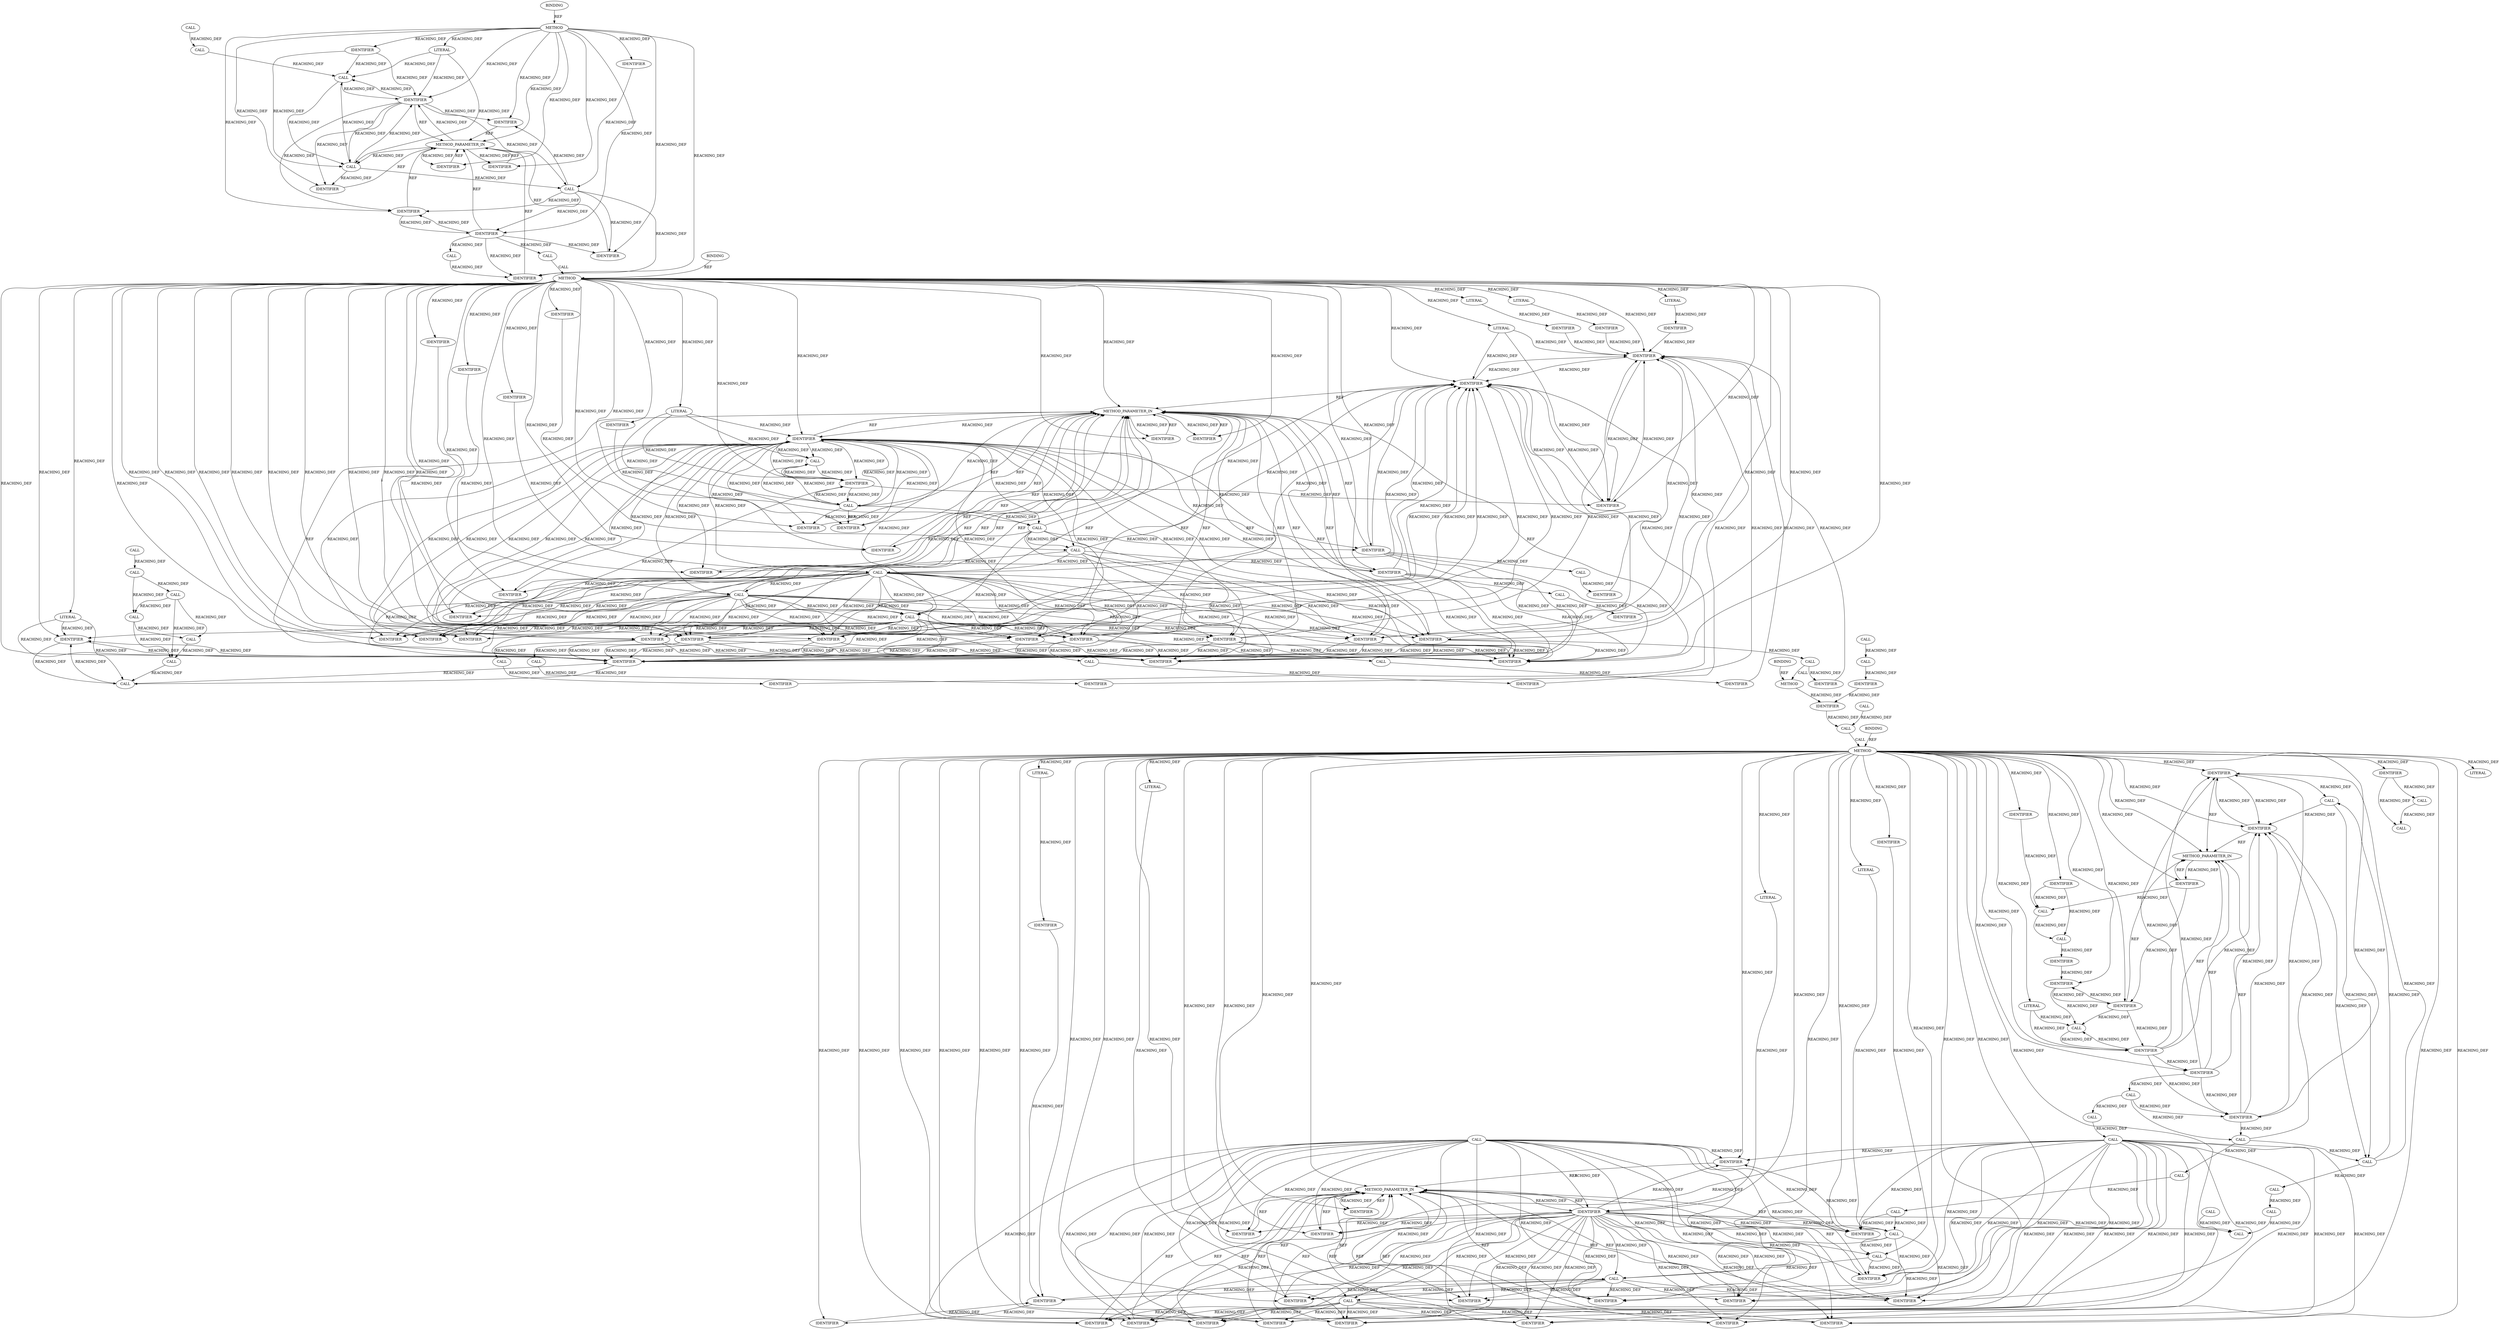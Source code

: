 strict digraph "" {
	node [label="\N"];
	9414	[ARGUMENT_INDEX=5,
		CODE="iov_iter_count(&con->v2.in_iter)",
		COLUMN_NUMBER=7,
		DISPATCH_TYPE=STATIC_DISPATCH,
		LINE_NUMBER=2922,
		METHOD_FULL_NAME=iov_iter_count,
		NAME=iov_iter_count,
		ORDER=5,
		TYPE_FULL_NAME="<empty>",
		filename="messenger_v2.c",
		label=CALL];
	9410	[ARGUMENT_INDEX=3,
		CODE=con,
		COLUMN_NUMBER=50,
		LINE_NUMBER=2921,
		NAME=con,
		ORDER=3,
		TYPE_FULL_NAME="ceph_connection*",
		filename="messenger_v2.c",
		label=IDENTIFIER];
	9414 -> 9410	[VARIABLE="iov_iter_count(&con->v2.in_iter)",
		label=REACHING_DEF];
	9411	[ARGUMENT_INDEX=4,
		CODE="con->state",
		COLUMN_NUMBER=55,
		DISPATCH_TYPE=STATIC_DISPATCH,
		LINE_NUMBER=2921,
		METHOD_FULL_NAME="<operator>.indirectFieldAccess",
		NAME="<operator>.indirectFieldAccess",
		ORDER=4,
		TYPE_FULL_NAME="<empty>",
		filename="messenger_v2.c",
		label=CALL];
	9414 -> 9411	[VARIABLE="iov_iter_count(&con->v2.in_iter)",
		label=REACHING_DEF];
	9410 -> 9414	[VARIABLE=con,
		label=REACHING_DEF];
	9410 -> 9411	[VARIABLE=con,
		label=REACHING_DEF];
	9423	[ARGUMENT_INDEX=1,
		CODE="con->state",
		COLUMN_NUMBER=6,
		DISPATCH_TYPE=STATIC_DISPATCH,
		LINE_NUMBER=2924,
		METHOD_FULL_NAME="<operator>.indirectFieldAccess",
		NAME="<operator>.indirectFieldAccess",
		ORDER=1,
		TYPE_FULL_NAME="<empty>",
		filename="messenger_v2.c",
		label=CALL];
	9410 -> 9423	[VARIABLE=con,
		label=REACHING_DEF];
	9424	[ARGUMENT_INDEX=1,
		CODE=con,
		COLUMN_NUMBER=6,
		LINE_NUMBER=2924,
		NAME=con,
		ORDER=1,
		TYPE_FULL_NAME="ceph_connection*",
		filename="messenger_v2.c",
		label=IDENTIFIER];
	9410 -> 9424	[VARIABLE=con,
		label=REACHING_DEF];
	9404	[CODE="struct ceph_connection *con",
		COLUMN_NUMBER=26,
		EVALUATION_STRATEGY=BY_VALUE,
		INDEX=1,
		IS_VARIADIC=false,
		LINE_NUMBER=2917,
		NAME=con,
		ORDER=1,
		TYPE_FULL_NAME="ceph_connection*",
		filename="messenger_v2.c",
		label=METHOD_PARAMETER_IN];
	9410 -> 9404	[label=REF];
	9450	[ARGUMENT_INDEX=1,
		CODE=con,
		COLUMN_NUMBER=23,
		LINE_NUMBER=2936,
		NAME=con,
		ORDER=1,
		TYPE_FULL_NAME="ceph_connection*",
		filename="messenger_v2.c",
		label=IDENTIFIER];
	9410 -> 9450	[VARIABLE=con,
		label=REACHING_DEF];
	9437	[ARGUMENT_INDEX=1,
		CODE=con,
		COLUMN_NUMBER=31,
		LINE_NUMBER=2932,
		NAME=con,
		ORDER=1,
		TYPE_FULL_NAME="ceph_connection*",
		filename="messenger_v2.c",
		label=IDENTIFIER];
	9410 -> 9437	[VARIABLE=con,
		label=REACHING_DEF];
	9411 -> 9414	[VARIABLE="con->state",
		label=REACHING_DEF];
	9411 -> 9410	[VARIABLE="con->state",
		label=REACHING_DEF];
	9411 -> 9423	[VARIABLE="con->state",
		label=REACHING_DEF];
	9411 -> 9424	[VARIABLE="con->state",
		label=REACHING_DEF];
	9299	[ARGUMENT_INDEX=2,
		CODE="prepare_read_data(con)",
		COLUMN_NUMBER=10,
		DISPATCH_TYPE=STATIC_DISPATCH,
		LINE_NUMBER=2880,
		METHOD_FULL_NAME=prepare_read_data,
		NAME=prepare_read_data,
		ORDER=2,
		TYPE_FULL_NAME="<empty>",
		filename="messenger_v2.c",
		label=CALL];
	9298	[ARGUMENT_INDEX=1,
		CODE=ret,
		COLUMN_NUMBER=4,
		LINE_NUMBER=2880,
		NAME=ret,
		ORDER=1,
		TYPE_FULL_NAME=int,
		filename="messenger_v2.c",
		label=IDENTIFIER];
	9299 -> 9298	[VARIABLE="prepare_read_data(con)",
		label=REACHING_DEF];
	9371	[ARGUMENT_INDEX=4,
		CODE=ret,
		COLUMN_NUMBER=47,
		LINE_NUMBER=2906,
		NAME=ret,
		ORDER=4,
		TYPE_FULL_NAME=int,
		filename="messenger_v2.c",
		label=IDENTIFIER];
	9298 -> 9371	[VARIABLE=ret,
		label=REACHING_DEF];
	9310	[ARGUMENT_INDEX=2,
		CODE=0,
		COLUMN_NUMBER=10,
		LINE_NUMBER=2884,
		ORDER=2,
		TYPE_FULL_NAME=int,
		filename="messenger_v2.c",
		label=LITERAL];
	9309	[ARGUMENT_INDEX=1,
		CODE=ret,
		COLUMN_NUMBER=4,
		LINE_NUMBER=2884,
		NAME=ret,
		ORDER=1,
		TYPE_FULL_NAME=int,
		filename="messenger_v2.c",
		label=IDENTIFIER];
	9310 -> 9309	[VARIABLE=0,
		label=REACHING_DEF];
	9309 -> 9371	[VARIABLE=ret,
		label=REACHING_DEF];
	1510	[ARGUMENT_INDEX=1,
		CODE="desc->fd_seg_cnt",
		COLUMN_NUMBER=6,
		DISPATCH_TYPE=STATIC_DISPATCH,
		LINE_NUMBER=513,
		METHOD_FULL_NAME="<operator>.indirectFieldAccess",
		NAME="<operator>.indirectFieldAccess",
		ORDER=1,
		TYPE_FULL_NAME="<empty>",
		filename="messenger_v2.c",
		label=CALL];
	1515	[ARGUMENT_INDEX=1,
		CODE="desc->fd_seg_cnt",
		COLUMN_NUMBER=6,
		DISPATCH_TYPE=STATIC_DISPATCH,
		LINE_NUMBER=514,
		METHOD_FULL_NAME="<operator>.indirectFieldAccess",
		NAME="<operator>.indirectFieldAccess",
		ORDER=1,
		TYPE_FULL_NAME="<empty>",
		filename="messenger_v2.c",
		label=CALL];
	1510 -> 1515	[VARIABLE="desc->fd_seg_cnt",
		label=REACHING_DEF];
	1516	[ARGUMENT_INDEX=1,
		CODE=desc,
		COLUMN_NUMBER=6,
		LINE_NUMBER=514,
		NAME=desc,
		ORDER=1,
		TYPE_FULL_NAME="ceph_frame_desc*",
		filename="messenger_v2.c",
		label=IDENTIFIER];
	1510 -> 1516	[VARIABLE="desc->fd_seg_cnt",
		label=REACHING_DEF];
	1523	[ARGUMENT_INDEX=1,
		CODE=desc,
		COLUMN_NUMBER=36,
		LINE_NUMBER=515,
		NAME=desc,
		ORDER=1,
		TYPE_FULL_NAME="ceph_frame_desc*",
		filename="messenger_v2.c",
		label=IDENTIFIER];
	1510 -> 1523	[VARIABLE="desc->fd_seg_cnt",
		label=REACHING_DEF];
	1535	[ARGUMENT_INDEX=2,
		CODE="desc->fd_seg_cnt",
		COLUMN_NUMBER=18,
		DISPATCH_TYPE=STATIC_DISPATCH,
		LINE_NUMBER=518,
		METHOD_FULL_NAME="<operator>.indirectFieldAccess",
		NAME="<operator>.indirectFieldAccess",
		ORDER=2,
		TYPE_FULL_NAME="<empty>",
		filename="messenger_v2.c",
		label=CALL];
	1510 -> 1535	[VARIABLE="desc->fd_seg_cnt",
		label=REACHING_DEF];
	1536	[ARGUMENT_INDEX=1,
		CODE=desc,
		COLUMN_NUMBER=18,
		LINE_NUMBER=518,
		NAME=desc,
		ORDER=1,
		TYPE_FULL_NAME="ceph_frame_desc*",
		filename="messenger_v2.c",
		label=IDENTIFIER];
	1510 -> 1536	[VARIABLE="desc->fd_seg_cnt",
		label=REACHING_DEF];
	1515 -> 1523	[VARIABLE="desc->fd_seg_cnt",
		label=REACHING_DEF];
	1515 -> 1535	[VARIABLE="desc->fd_seg_cnt",
		label=REACHING_DEF];
	1515 -> 1536	[VARIABLE="desc->fd_seg_cnt",
		label=REACHING_DEF];
	1450	[CODE="struct ceph_frame_desc *desc",
		COLUMN_NUMBER=37,
		EVALUATION_STRATEGY=BY_VALUE,
		INDEX=2,
		IS_VARIADIC=false,
		LINE_NUMBER=495,
		NAME=desc,
		ORDER=2,
		TYPE_FULL_NAME="ceph_frame_desc*",
		filename="messenger_v2.c",
		label=METHOD_PARAMETER_IN];
	1516 -> 1450	[label=REF];
	1523 -> 1450	[label=REF];
	1535 -> 1536	[VARIABLE="desc->fd_seg_cnt",
		label=REACHING_DEF];
	1534	[ARGUMENT_INDEX=1,
		CODE=i,
		COLUMN_NUMBER=14,
		LINE_NUMBER=518,
		NAME=i,
		ORDER=1,
		TYPE_FULL_NAME=int,
		filename="messenger_v2.c",
		label=IDENTIFIER];
	1535 -> 1534	[VARIABLE="desc->fd_seg_cnt",
		label=REACHING_DEF];
	1544	[ARGUMENT_INDEX=1,
		CODE=desc,
		COLUMN_NUMBER=3,
		LINE_NUMBER=519,
		NAME=desc,
		ORDER=1,
		TYPE_FULL_NAME="ceph_frame_desc*",
		filename="messenger_v2.c",
		label=IDENTIFIER];
	1535 -> 1544	[VARIABLE="desc->fd_seg_cnt",
		label=REACHING_DEF];
	1553	[ARGUMENT_INDEX=1,
		CODE=desc,
		COLUMN_NUMBER=3,
		LINE_NUMBER=520,
		NAME=desc,
		ORDER=1,
		TYPE_FULL_NAME="ceph_frame_desc*",
		filename="messenger_v2.c",
		label=IDENTIFIER];
	1535 -> 1553	[VARIABLE="desc->fd_seg_cnt",
		label=REACHING_DEF];
	1563	[ARGUMENT_INDEX=1,
		CODE=desc,
		COLUMN_NUMBER=7,
		LINE_NUMBER=527,
		NAME=desc,
		ORDER=1,
		TYPE_FULL_NAME="ceph_frame_desc*",
		filename="messenger_v2.c",
		label=IDENTIFIER];
	1535 -> 1563	[VARIABLE="desc->fd_seg_cnt",
		label=REACHING_DEF];
	1567	[ARGUMENT_INDEX=1,
		CODE=desc,
		COLUMN_NUMBER=21,
		LINE_NUMBER=527,
		NAME=desc,
		ORDER=1,
		TYPE_FULL_NAME="ceph_frame_desc*",
		filename="messenger_v2.c",
		label=IDENTIFIER];
	1535 -> 1567	[VARIABLE="desc->fd_seg_cnt",
		label=REACHING_DEF];
	1566	[ARGUMENT_INDEX=1,
		CODE="desc->fd_seg_cnt",
		COLUMN_NUMBER=21,
		DISPATCH_TYPE=STATIC_DISPATCH,
		LINE_NUMBER=527,
		METHOD_FULL_NAME="<operator>.indirectFieldAccess",
		NAME="<operator>.indirectFieldAccess",
		ORDER=1,
		TYPE_FULL_NAME="<empty>",
		filename="messenger_v2.c",
		label=CALL];
	1535 -> 1566	[VARIABLE="desc->fd_seg_cnt",
		label=REACHING_DEF];
	1536 -> 1450	[label=REF];
	9211	[ARGUMENT_INDEX=1,
		CODE=con,
		COLUMN_NUMBER=26,
		LINE_NUMBER=2860,
		NAME=con,
		ORDER=1,
		TYPE_FULL_NAME="ceph_connection*",
		filename="messenger_v2.c",
		label=IDENTIFIER];
	9191	[CODE="struct ceph_connection *con",
		COLUMN_NUMBER=29,
		EVALUATION_STRATEGY=BY_VALUE,
		INDEX=1,
		IS_VARIADIC=false,
		LINE_NUMBER=2854,
		NAME=con,
		ORDER=1,
		TYPE_FULL_NAME="ceph_connection*",
		filename="messenger_v2.c",
		label=METHOD_PARAMETER_IN];
	9211 -> 9191	[label=REF];
	9197	[ARGUMENT_INDEX=3,
		CODE=con,
		COLUMN_NUMBER=53,
		LINE_NUMBER=2858,
		NAME=con,
		ORDER=3,
		TYPE_FULL_NAME="ceph_connection*",
		filename="messenger_v2.c",
		label=IDENTIFIER];
	9191 -> 9197	[VARIABLE=con,
		label=REACHING_DEF];
	9199	[ARGUMENT_INDEX=1,
		CODE=con,
		COLUMN_NUMBER=58,
		LINE_NUMBER=2858,
		NAME=con,
		ORDER=1,
		TYPE_FULL_NAME="ceph_connection*",
		filename="messenger_v2.c",
		label=IDENTIFIER];
	9191 -> 9199	[VARIABLE=con,
		label=REACHING_DEF];
	9203	[ARGUMENT_INDEX=1,
		CODE=con,
		COLUMN_NUMBER=7,
		LINE_NUMBER=2859,
		NAME=con,
		ORDER=1,
		TYPE_FULL_NAME="ceph_connection*",
		filename="messenger_v2.c",
		label=IDENTIFIER];
	9191 -> 9203	[VARIABLE=con,
		label=REACHING_DEF];
	9198	[ARGUMENT_INDEX=4,
		CODE="con->state",
		COLUMN_NUMBER=58,
		DISPATCH_TYPE=STATIC_DISPATCH,
		LINE_NUMBER=2858,
		METHOD_FULL_NAME="<operator>.indirectFieldAccess",
		NAME="<operator>.indirectFieldAccess",
		ORDER=4,
		TYPE_FULL_NAME="<empty>",
		filename="messenger_v2.c",
		label=CALL];
	9191 -> 9198	[VARIABLE=con,
		label=REACHING_DEF];
	9426	[ARGUMENT_INDEX=2,
		CODE=CEPH_CON_S_PREOPEN,
		COLUMN_NUMBER=20,
		LINE_NUMBER=2924,
		NAME=CEPH_CON_S_PREOPEN,
		ORDER=2,
		TYPE_FULL_NAME=ANY,
		filename="messenger_v2.c",
		label=IDENTIFIER];
	9426 -> 9423	[VARIABLE=CEPH_CON_S_PREOPEN,
		label=REACHING_DEF];
	9461	[ARGUMENT_INDEX=1,
		CODE=con,
		COLUMN_NUMBER=26,
		LINE_NUMBER=2940,
		NAME=con,
		ORDER=1,
		TYPE_FULL_NAME="ceph_connection*",
		filename="messenger_v2.c",
		label=IDENTIFIER];
	9423 -> 9461	[VARIABLE="con->state",
		label=REACHING_DEF];
	9423 -> 9450	[VARIABLE="con->state",
		label=REACHING_DEF];
	9477	[ARGUMENT_INDEX=1,
		CODE=con,
		COLUMN_NUMBER=34,
		LINE_NUMBER=2942,
		NAME=con,
		ORDER=1,
		TYPE_FULL_NAME="ceph_connection*",
		filename="messenger_v2.c",
		label=IDENTIFIER];
	9423 -> 9477	[VARIABLE="con->state",
		label=REACHING_DEF];
	9482	[ARGUMENT_INDEX=1,
		CODE=con,
		COLUMN_NUMBER=5,
		LINE_NUMBER=2943,
		NAME=con,
		ORDER=1,
		TYPE_FULL_NAME="ceph_connection*",
		filename="messenger_v2.c",
		label=IDENTIFIER];
	9423 -> 9482	[VARIABLE="con->state",
		label=REACHING_DEF];
	9423 -> 9437	[VARIABLE="con->state",
		label=REACHING_DEF];
	1548	[ARGUMENT_INDEX=1,
		CODE="&p",
		COLUMN_NUMBER=37,
		DISPATCH_TYPE=STATIC_DISPATCH,
		LINE_NUMBER=519,
		METHOD_FULL_NAME="<operator>.addressOf",
		NAME="<operator>.addressOf",
		ORDER=1,
		TYPE_FULL_NAME="<empty>",
		filename="messenger_v2.c",
		label=CALL];
	1547	[ARGUMENT_INDEX=2,
		CODE="ceph_decode_32(&p)",
		COLUMN_NUMBER=22,
		DISPATCH_TYPE=STATIC_DISPATCH,
		LINE_NUMBER=519,
		METHOD_FULL_NAME=ceph_decode_32,
		NAME=ceph_decode_32,
		ORDER=2,
		TYPE_FULL_NAME="<empty>",
		filename="messenger_v2.c",
		label=CALL];
	1548 -> 1547	[VARIABLE="&p",
		label=REACHING_DEF];
	1557	[ARGUMENT_INDEX=1,
		CODE="&p",
		COLUMN_NUMBER=39,
		DISPATCH_TYPE=STATIC_DISPATCH,
		LINE_NUMBER=520,
		METHOD_FULL_NAME="<operator>.addressOf",
		NAME="<operator>.addressOf",
		ORDER=1,
		TYPE_FULL_NAME="<empty>",
		filename="messenger_v2.c",
		label=CALL];
	1548 -> 1557	[VARIABLE="&p",
		label=REACHING_DEF];
	1558	[ARGUMENT_INDEX=1,
		CODE=p,
		COLUMN_NUMBER=40,
		LINE_NUMBER=520,
		NAME=p,
		ORDER=1,
		TYPE_FULL_NAME="void*",
		filename="messenger_v2.c",
		label=IDENTIFIER];
	1548 -> 1558	[VARIABLE="&p",
		label=REACHING_DEF];
	1542	[ARGUMENT_INDEX=1,
		CODE="desc->fd_lens[i]",
		COLUMN_NUMBER=3,
		DISPATCH_TYPE=STATIC_DISPATCH,
		LINE_NUMBER=519,
		METHOD_FULL_NAME="<operator>.indirectIndexAccess",
		NAME="<operator>.indirectIndexAccess",
		ORDER=1,
		TYPE_FULL_NAME="<empty>",
		filename="messenger_v2.c",
		label=CALL];
	1547 -> 1542	[VARIABLE="ceph_decode_32(&p)",
		label=REACHING_DEF];
	1557 -> 1548	[VARIABLE="&p",
		label=REACHING_DEF];
	1549	[ARGUMENT_INDEX=1,
		CODE=p,
		COLUMN_NUMBER=38,
		LINE_NUMBER=519,
		NAME=p,
		ORDER=1,
		TYPE_FULL_NAME="void*",
		filename="messenger_v2.c",
		label=IDENTIFIER];
	1557 -> 1549	[VARIABLE="&p",
		label=REACHING_DEF];
	1558 -> 1557	[VARIABLE=p,
		label=REACHING_DEF];
	1558 -> 1549	[VARIABLE=p,
		label=REACHING_DEF];
	1449	[CODE="void *p",
		COLUMN_NUMBER=28,
		EVALUATION_STRATEGY=BY_VALUE,
		INDEX=1,
		IS_VARIADIC=false,
		LINE_NUMBER=495,
		NAME=p,
		ORDER=1,
		TYPE_FULL_NAME="void*",
		filename="messenger_v2.c",
		label=METHOD_PARAMETER_IN];
	1558 -> 1449	[label=REF];
	9319	[ARGUMENT_INDEX=1,
		CODE=ret,
		COLUMN_NUMBER=4,
		LINE_NUMBER=2888,
		NAME=ret,
		ORDER=1,
		TYPE_FULL_NAME=int,
		filename="messenger_v2.c",
		label=IDENTIFIER];
	9319 -> 9371	[VARIABLE=ret,
		label=REACHING_DEF];
	9370	[ARGUMENT_INDEX=3,
		CODE=con,
		COLUMN_NUMBER=42,
		LINE_NUMBER=2906,
		NAME=con,
		ORDER=3,
		TYPE_FULL_NAME="ceph_connection*",
		filename="messenger_v2.c",
		label=IDENTIFIER];
	9371 -> 9370	[VARIABLE=ret,
		label=REACHING_DEF];
	9369	[ARGUMENT_INDEX=2,
		CODE=__func__,
		COLUMN_NUMBER=32,
		LINE_NUMBER=2906,
		NAME=__func__,
		ORDER=2,
		TYPE_FULL_NAME=ANY,
		filename="messenger_v2.c",
		label=IDENTIFIER];
	9371 -> 9369	[VARIABLE=ret,
		label=REACHING_DEF];
	9244	[ARGUMENT_INDEX=1,
		CODE="con->state",
		COLUMN_NUMBER=14,
		DISPATCH_TYPE=STATIC_DISPATCH,
		LINE_NUMBER=2866,
		METHOD_FULL_NAME="<operator>.indirectFieldAccess",
		NAME="<operator>.indirectFieldAccess",
		ORDER=1,
		TYPE_FULL_NAME="<empty>",
		filename="messenger_v2.c",
		label=CALL];
	9249	[ARGUMENT_INDEX=1,
		CODE="con->state",
		COLUMN_NUMBER=7,
		DISPATCH_TYPE=STATIC_DISPATCH,
		LINE_NUMBER=2867,
		METHOD_FULL_NAME="<operator>.indirectFieldAccess",
		NAME="<operator>.indirectFieldAccess",
		ORDER=1,
		TYPE_FULL_NAME="<empty>",
		filename="messenger_v2.c",
		label=CALL];
	9244 -> 9249	[VARIABLE="con->state",
		label=REACHING_DEF];
	9250	[ARGUMENT_INDEX=1,
		CODE=con,
		COLUMN_NUMBER=7,
		LINE_NUMBER=2867,
		NAME=con,
		ORDER=1,
		TYPE_FULL_NAME="ceph_connection*",
		filename="messenger_v2.c",
		label=IDENTIFIER];
	9244 -> 9250	[VARIABLE="con->state",
		label=REACHING_DEF];
	9254	[ARGUMENT_INDEX=1,
		CODE="con->state",
		COLUMN_NUMBER=6,
		DISPATCH_TYPE=STATIC_DISPATCH,
		LINE_NUMBER=2868,
		METHOD_FULL_NAME="<operator>.indirectFieldAccess",
		NAME="<operator>.indirectFieldAccess",
		ORDER=1,
		TYPE_FULL_NAME="<empty>",
		filename="messenger_v2.c",
		label=CALL];
	9244 -> 9254	[VARIABLE="con->state",
		label=REACHING_DEF];
	9255	[ARGUMENT_INDEX=1,
		CODE=con,
		COLUMN_NUMBER=6,
		LINE_NUMBER=2868,
		NAME=con,
		ORDER=1,
		TYPE_FULL_NAME="ceph_connection*",
		filename="messenger_v2.c",
		label=IDENTIFIER];
	9244 -> 9255	[VARIABLE="con->state",
		label=REACHING_DEF];
	9262	[ARGUMENT_INDEX=1,
		CODE=con,
		COLUMN_NUMBER=11,
		LINE_NUMBER=2869,
		NAME=con,
		ORDER=1,
		TYPE_FULL_NAME="ceph_connection*",
		filename="messenger_v2.c",
		label=IDENTIFIER];
	9244 -> 9262	[VARIABLE="con->state",
		label=REACHING_DEF];
	9273	[ARGUMENT_INDEX=1,
		CODE=con,
		COLUMN_NUMBER=26,
		LINE_NUMBER=2871,
		NAME=con,
		ORDER=1,
		TYPE_FULL_NAME="ceph_connection*",
		filename="messenger_v2.c",
		label=IDENTIFIER];
	9244 -> 9273	[VARIABLE="con->state",
		label=REACHING_DEF];
	9282	[ARGUMENT_INDEX=1,
		CODE=con,
		COLUMN_NUMBER=25,
		LINE_NUMBER=2874,
		NAME=con,
		ORDER=1,
		TYPE_FULL_NAME="ceph_connection*",
		filename="messenger_v2.c",
		label=IDENTIFIER];
	9244 -> 9282	[VARIABLE="con->state",
		label=REACHING_DEF];
	9291	[ARGUMENT_INDEX=1,
		CODE=con,
		COLUMN_NUMBER=35,
		LINE_NUMBER=2877,
		NAME=con,
		ORDER=1,
		TYPE_FULL_NAME="ceph_connection*",
		filename="messenger_v2.c",
		label=IDENTIFIER];
	9244 -> 9291	[VARIABLE="con->state",
		label=REACHING_DEF];
	9300	[ARGUMENT_INDEX=1,
		CODE=con,
		COLUMN_NUMBER=28,
		LINE_NUMBER=2880,
		NAME=con,
		ORDER=1,
		TYPE_FULL_NAME="ceph_connection*",
		filename="messenger_v2.c",
		label=IDENTIFIER];
	9244 -> 9300	[VARIABLE="con->state",
		label=REACHING_DEF];
	9307	[ARGUMENT_INDEX=1,
		CODE=con,
		COLUMN_NUMBER=27,
		LINE_NUMBER=2883,
		NAME=con,
		ORDER=1,
		TYPE_FULL_NAME="ceph_connection*",
		filename="messenger_v2.c",
		label=IDENTIFIER];
	9244 -> 9307	[VARIABLE="con->state",
		label=REACHING_DEF];
	9317	[ARGUMENT_INDEX=1,
		CODE=con,
		COLUMN_NUMBER=26,
		LINE_NUMBER=2887,
		NAME=con,
		ORDER=1,
		TYPE_FULL_NAME="ceph_connection*",
		filename="messenger_v2.c",
		label=IDENTIFIER];
	9244 -> 9317	[VARIABLE="con->state",
		label=REACHING_DEF];
	9329	[ARGUMENT_INDEX=1,
		CODE=con,
		COLUMN_NUMBER=26,
		LINE_NUMBER=2891,
		NAME=con,
		ORDER=1,
		TYPE_FULL_NAME="ceph_connection*",
		filename="messenger_v2.c",
		label=IDENTIFIER];
	9244 -> 9329	[VARIABLE="con->state",
		label=REACHING_DEF];
	9336	[ARGUMENT_INDEX=1,
		CODE=con,
		COLUMN_NUMBER=16,
		LINE_NUMBER=2894,
		NAME=con,
		ORDER=1,
		TYPE_FULL_NAME="ceph_connection*",
		filename="messenger_v2.c",
		label=IDENTIFIER];
	9244 -> 9336	[VARIABLE="con->state",
		label=REACHING_DEF];
	9347	[ARGUMENT_INDEX=1,
		CODE=con,
		COLUMN_NUMBER=31,
		LINE_NUMBER=2898,
		NAME=con,
		ORDER=1,
		TYPE_FULL_NAME="ceph_connection*",
		filename="messenger_v2.c",
		label=IDENTIFIER];
	9244 -> 9347	[VARIABLE="con->state",
		label=REACHING_DEF];
	9359	[ARGUMENT_INDEX=1,
		CODE=con,
		COLUMN_NUMBER=27,
		LINE_NUMBER=2902,
		NAME=con,
		ORDER=1,
		TYPE_FULL_NAME="ceph_connection*",
		filename="messenger_v2.c",
		label=IDENTIFIER];
	9244 -> 9359	[VARIABLE="con->state",
		label=REACHING_DEF];
	9244 -> 9370	[VARIABLE="con->state",
		label=REACHING_DEF];
	9381	[ARGUMENT_INDEX=1,
		CODE=con,
		COLUMN_NUMBER=31,
		LINE_NUMBER=2910,
		NAME=con,
		ORDER=1,
		TYPE_FULL_NAME="ceph_connection*",
		filename="messenger_v2.c",
		label=IDENTIFIER];
	9244 -> 9381	[VARIABLE="con->state",
		label=REACHING_DEF];
	9391	[ARGUMENT_INDEX=3,
		CODE=con,
		COLUMN_NUMBER=46,
		LINE_NUMBER=2912,
		NAME=con,
		ORDER=3,
		TYPE_FULL_NAME="ceph_connection*",
		filename="messenger_v2.c",
		label=IDENTIFIER];
	9244 -> 9391	[VARIABLE="con->state",
		label=REACHING_DEF];
	9396	[ARGUMENT_INDEX=1,
		CODE=con,
		COLUMN_NUMBER=23,
		LINE_NUMBER=2913,
		NAME=con,
		ORDER=1,
		TYPE_FULL_NAME="ceph_connection*",
		filename="messenger_v2.c",
		label=IDENTIFIER];
	9244 -> 9396	[VARIABLE="con->state",
		label=REACHING_DEF];
	9249 -> 9254	[VARIABLE="con->state",
		label=REACHING_DEF];
	9249 -> 9255	[VARIABLE="con->state",
		label=REACHING_DEF];
	9249 -> 9262	[VARIABLE="con->state",
		label=REACHING_DEF];
	9249 -> 9273	[VARIABLE="con->state",
		label=REACHING_DEF];
	9249 -> 9282	[VARIABLE="con->state",
		label=REACHING_DEF];
	9249 -> 9291	[VARIABLE="con->state",
		label=REACHING_DEF];
	9249 -> 9300	[VARIABLE="con->state",
		label=REACHING_DEF];
	9249 -> 9307	[VARIABLE="con->state",
		label=REACHING_DEF];
	9249 -> 9317	[VARIABLE="con->state",
		label=REACHING_DEF];
	9249 -> 9329	[VARIABLE="con->state",
		label=REACHING_DEF];
	9249 -> 9336	[VARIABLE="con->state",
		label=REACHING_DEF];
	9249 -> 9347	[VARIABLE="con->state",
		label=REACHING_DEF];
	9249 -> 9359	[VARIABLE="con->state",
		label=REACHING_DEF];
	9249 -> 9370	[VARIABLE="con->state",
		label=REACHING_DEF];
	9249 -> 9381	[VARIABLE="con->state",
		label=REACHING_DEF];
	9249 -> 9391	[VARIABLE="con->state",
		label=REACHING_DEF];
	9249 -> 9396	[VARIABLE="con->state",
		label=REACHING_DEF];
	9250 -> 9191	[label=REF];
	9254 -> 9262	[VARIABLE="con->state",
		label=REACHING_DEF];
	9254 -> 9273	[VARIABLE="con->state",
		label=REACHING_DEF];
	9254 -> 9282	[VARIABLE="con->state",
		label=REACHING_DEF];
	9254 -> 9291	[VARIABLE="con->state",
		label=REACHING_DEF];
	9254 -> 9300	[VARIABLE="con->state",
		label=REACHING_DEF];
	9254 -> 9307	[VARIABLE="con->state",
		label=REACHING_DEF];
	9254 -> 9317	[VARIABLE="con->state",
		label=REACHING_DEF];
	9254 -> 9329	[VARIABLE="con->state",
		label=REACHING_DEF];
	9254 -> 9336	[VARIABLE="con->state",
		label=REACHING_DEF];
	9254 -> 9347	[VARIABLE="con->state",
		label=REACHING_DEF];
	9254 -> 9359	[VARIABLE="con->state",
		label=REACHING_DEF];
	9254 -> 9370	[VARIABLE="con->state",
		label=REACHING_DEF];
	9254 -> 9381	[VARIABLE="con->state",
		label=REACHING_DEF];
	9254 -> 9391	[VARIABLE="con->state",
		label=REACHING_DEF];
	9254 -> 9396	[VARIABLE="con->state",
		label=REACHING_DEF];
	9255 -> 9191	[label=REF];
	9262 -> 9191	[label=REF];
	9273 -> 9191	[label=REF];
	9273 -> 9370	[VARIABLE=con,
		label=REACHING_DEF];
	9273 -> 9381	[VARIABLE=con,
		label=REACHING_DEF];
	9273 -> 9391	[VARIABLE=con,
		label=REACHING_DEF];
	9273 -> 9396	[VARIABLE=con,
		label=REACHING_DEF];
	9272	[ARGUMENT_INDEX=2,
		CODE="handle_preamble(con)",
		COLUMN_NUMBER=10,
		DISPATCH_TYPE=STATIC_DISPATCH,
		LINE_NUMBER=2871,
		METHOD_FULL_NAME=handle_preamble,
		NAME=handle_preamble,
		ORDER=2,
		TYPE_FULL_NAME="<empty>",
		filename="messenger_v2.c",
		label=CALL];
	9273 -> 9272	[VARIABLE=con,
		label=REACHING_DEF];
	9282 -> 9191	[label=REF];
	9282 -> 9370	[VARIABLE=con,
		label=REACHING_DEF];
	9282 -> 9381	[VARIABLE=con,
		label=REACHING_DEF];
	9282 -> 9391	[VARIABLE=con,
		label=REACHING_DEF];
	9282 -> 9396	[VARIABLE=con,
		label=REACHING_DEF];
	9281	[ARGUMENT_INDEX=2,
		CODE="handle_control(con)",
		COLUMN_NUMBER=10,
		DISPATCH_TYPE=STATIC_DISPATCH,
		LINE_NUMBER=2874,
		METHOD_FULL_NAME=handle_control,
		NAME=handle_control,
		ORDER=2,
		TYPE_FULL_NAME="<empty>",
		filename="messenger_v2.c",
		label=CALL];
	9282 -> 9281	[VARIABLE=con,
		label=REACHING_DEF];
	9291 -> 9191	[label=REF];
	9291 -> 9370	[VARIABLE=con,
		label=REACHING_DEF];
	9291 -> 9381	[VARIABLE=con,
		label=REACHING_DEF];
	9291 -> 9391	[VARIABLE=con,
		label=REACHING_DEF];
	9291 -> 9396	[VARIABLE=con,
		label=REACHING_DEF];
	9290	[ARGUMENT_INDEX=2,
		CODE="handle_control_remainder(con)",
		COLUMN_NUMBER=10,
		DISPATCH_TYPE=STATIC_DISPATCH,
		LINE_NUMBER=2877,
		METHOD_FULL_NAME=handle_control_remainder,
		NAME=handle_control_remainder,
		ORDER=2,
		TYPE_FULL_NAME="<empty>",
		filename="messenger_v2.c",
		label=CALL];
	9291 -> 9290	[VARIABLE=con,
		label=REACHING_DEF];
	9300 -> 9299	[VARIABLE=con,
		label=REACHING_DEF];
	9300 -> 9191	[label=REF];
	9300 -> 9370	[VARIABLE=con,
		label=REACHING_DEF];
	9300 -> 9381	[VARIABLE=con,
		label=REACHING_DEF];
	9300 -> 9391	[VARIABLE=con,
		label=REACHING_DEF];
	9300 -> 9396	[VARIABLE=con,
		label=REACHING_DEF];
	9307 -> 9191	[label=REF];
	9307 -> 9370	[VARIABLE=con,
		label=REACHING_DEF];
	9307 -> 9381	[VARIABLE=con,
		label=REACHING_DEF];
	9307 -> 9391	[VARIABLE=con,
		label=REACHING_DEF];
	9307 -> 9396	[VARIABLE=con,
		label=REACHING_DEF];
	9317 -> 9191	[label=REF];
	9317 -> 9370	[VARIABLE=con,
		label=REACHING_DEF];
	9317 -> 9381	[VARIABLE=con,
		label=REACHING_DEF];
	9317 -> 9391	[VARIABLE=con,
		label=REACHING_DEF];
	9317 -> 9396	[VARIABLE=con,
		label=REACHING_DEF];
	9329 -> 9191	[label=REF];
	9329 -> 9370	[VARIABLE=con,
		label=REACHING_DEF];
	9329 -> 9381	[VARIABLE=con,
		label=REACHING_DEF];
	9329 -> 9391	[VARIABLE=con,
		label=REACHING_DEF];
	9329 -> 9396	[VARIABLE=con,
		label=REACHING_DEF];
	9328	[ARGUMENT_INDEX=2,
		CODE="handle_epilogue(con)",
		COLUMN_NUMBER=10,
		DISPATCH_TYPE=STATIC_DISPATCH,
		LINE_NUMBER=2891,
		METHOD_FULL_NAME=handle_epilogue,
		NAME=handle_epilogue,
		ORDER=2,
		TYPE_FULL_NAME="<empty>",
		filename="messenger_v2.c",
		label=CALL];
	9329 -> 9328	[VARIABLE=con,
		label=REACHING_DEF];
	9336 -> 9191	[label=REF];
	9336 -> 9370	[VARIABLE=con,
		label=REACHING_DEF];
	9336 -> 9381	[VARIABLE=con,
		label=REACHING_DEF];
	9336 -> 9391	[VARIABLE=con,
		label=REACHING_DEF];
	9336 -> 9396	[VARIABLE=con,
		label=REACHING_DEF];
	9347 -> 9191	[label=REF];
	9359 -> 9191	[label=REF];
	9370 -> 9191	[label=REF];
	9370 -> 9371	[VARIABLE=con,
		label=REACHING_DEF];
	9370 -> 9369	[VARIABLE=con,
		label=REACHING_DEF];
	9381 -> 9191	[label=REF];
	9391 -> 9191	[label=REF];
	9390	[ARGUMENT_INDEX=2,
		CODE=__func__,
		COLUMN_NUMBER=36,
		LINE_NUMBER=2912,
		NAME=__func__,
		ORDER=2,
		TYPE_FULL_NAME=ANY,
		filename="messenger_v2.c",
		label=IDENTIFIER];
	9391 -> 9390	[VARIABLE=con,
		label=REACHING_DEF];
	9392	[ARGUMENT_INDEX=4,
		CODE="iov_iter_count(&con->v2.in_iter)",
		COLUMN_NUMBER=7,
		DISPATCH_TYPE=STATIC_DISPATCH,
		LINE_NUMBER=2913,
		METHOD_FULL_NAME=iov_iter_count,
		NAME=iov_iter_count,
		ORDER=4,
		TYPE_FULL_NAME="<empty>",
		filename="messenger_v2.c",
		label=CALL];
	9391 -> 9392	[VARIABLE=con,
		label=REACHING_DEF];
	9396 -> 9191	[label=REF];
	1539	[ARGUMENT_INDEX=1,
		CODE=i,
		COLUMN_NUMBER=36,
		LINE_NUMBER=518,
		NAME=i,
		ORDER=1,
		TYPE_FULL_NAME=int,
		filename="messenger_v2.c",
		label=IDENTIFIER];
	1539 -> 1534	[VARIABLE=i,
		label=REACHING_DEF];
	1534 -> 1535	[VARIABLE=i,
		label=REACHING_DEF];
	1534 -> 1539	[VARIABLE=i,
		label=REACHING_DEF];
	9236	[ARGUMENT_INDEX=2,
		CODE="process_banner_payload(con)",
		COLUMN_NUMBER=9,
		DISPATCH_TYPE=STATIC_DISPATCH,
		LINE_NUMBER=2865,
		METHOD_FULL_NAME=process_banner_payload,
		NAME=process_banner_payload,
		ORDER=2,
		TYPE_FULL_NAME="<empty>",
		filename="messenger_v2.c",
		label=CALL];
	9235	[ARGUMENT_INDEX=1,
		CODE=ret,
		COLUMN_NUMBER=3,
		LINE_NUMBER=2865,
		NAME=ret,
		ORDER=1,
		TYPE_FULL_NAME=int,
		filename="messenger_v2.c",
		label=IDENTIFIER];
	9236 -> 9235	[VARIABLE="process_banner_payload(con)",
		label=REACHING_DEF];
	9235 -> 9371	[VARIABLE=ret,
		label=REACHING_DEF];
	9378	[ARGUMENT_INDEX=1,
		CODE="&con->v2.in_iter",
		COLUMN_NUMBER=30,
		DISPATCH_TYPE=STATIC_DISPATCH,
		LINE_NUMBER=2910,
		METHOD_FULL_NAME="<operator>.addressOf",
		NAME="<operator>.addressOf",
		ORDER=1,
		TYPE_FULL_NAME="<empty>",
		filename="messenger_v2.c",
		label=CALL];
	9393	[ARGUMENT_INDEX=1,
		CODE="&con->v2.in_iter",
		COLUMN_NUMBER=22,
		DISPATCH_TYPE=STATIC_DISPATCH,
		LINE_NUMBER=2913,
		METHOD_FULL_NAME="<operator>.addressOf",
		NAME="<operator>.addressOf",
		ORDER=1,
		TYPE_FULL_NAME="<empty>",
		filename="messenger_v2.c",
		label=CALL];
	9378 -> 9393	[VARIABLE="&con->v2.in_iter",
		label=REACHING_DEF];
	9394	[ARGUMENT_INDEX=1,
		CODE="con->v2.in_iter",
		COLUMN_NUMBER=23,
		DISPATCH_TYPE=STATIC_DISPATCH,
		LINE_NUMBER=2913,
		METHOD_FULL_NAME="<operator>.fieldAccess",
		NAME="<operator>.fieldAccess",
		ORDER=1,
		TYPE_FULL_NAME="<empty>",
		filename="messenger_v2.c",
		label=CALL];
	9378 -> 9394	[VARIABLE="&con->v2.in_iter",
		label=REACHING_DEF];
	9393 -> 9392	[VARIABLE="&con->v2.in_iter",
		label=REACHING_DEF];
	9394 -> 9393	[VARIABLE="con->v2.in_iter",
		label=REACHING_DEF];
	1497	[ARGUMENT_INDEX=2,
		CODE="ceph_decode_8(&p)",
		COLUMN_NUMBER=17,
		DISPATCH_TYPE=STATIC_DISPATCH,
		LINE_NUMBER=511,
		METHOD_FULL_NAME=ceph_decode_8,
		NAME=ceph_decode_8,
		ORDER=2,
		TYPE_FULL_NAME="<empty>",
		filename="messenger_v2.c",
		label=CALL];
	1494	[ARGUMENT_INDEX=1,
		CODE="desc->fd_tag",
		COLUMN_NUMBER=2,
		DISPATCH_TYPE=STATIC_DISPATCH,
		LINE_NUMBER=511,
		METHOD_FULL_NAME="<operator>.indirectFieldAccess",
		NAME="<operator>.indirectFieldAccess",
		ORDER=1,
		TYPE_FULL_NAME="<empty>",
		filename="messenger_v2.c",
		label=CALL];
	1497 -> 1494	[VARIABLE="ceph_decode_8(&p)",
		label=REACHING_DEF];
	1494 -> 1516	[VARIABLE="desc->fd_tag",
		label=REACHING_DEF];
	1494 -> 1523	[VARIABLE="desc->fd_tag",
		label=REACHING_DEF];
	1494 -> 1536	[VARIABLE="desc->fd_tag",
		label=REACHING_DEF];
	1599	[ARGUMENT_INDEX=1,
		CODE=desc,
		COLUMN_NUMBER=6,
		LINE_NUMBER=536,
		NAME=desc,
		ORDER=1,
		TYPE_FULL_NAME="ceph_frame_desc*",
		filename="messenger_v2.c",
		label=IDENTIFIER];
	1494 -> 1599	[VARIABLE="desc->fd_tag",
		label=REACHING_DEF];
	1502	[ARGUMENT_INDEX=1,
		CODE=desc,
		COLUMN_NUMBER=2,
		LINE_NUMBER=512,
		NAME=desc,
		ORDER=1,
		TYPE_FULL_NAME="ceph_frame_desc*",
		filename="messenger_v2.c",
		label=IDENTIFIER];
	1494 -> 1502	[VARIABLE="desc->fd_tag",
		label=REACHING_DEF];
	1511	[ARGUMENT_INDEX=1,
		CODE=desc,
		COLUMN_NUMBER=6,
		LINE_NUMBER=513,
		NAME=desc,
		ORDER=1,
		TYPE_FULL_NAME="ceph_frame_desc*",
		filename="messenger_v2.c",
		label=IDENTIFIER];
	1494 -> 1511	[VARIABLE="desc->fd_tag",
		label=REACHING_DEF];
	1494 -> 1544	[VARIABLE="desc->fd_tag",
		label=REACHING_DEF];
	1494 -> 1553	[VARIABLE="desc->fd_tag",
		label=REACHING_DEF];
	1494 -> 1563	[VARIABLE="desc->fd_tag",
		label=REACHING_DEF];
	1494 -> 1567	[VARIABLE="desc->fd_tag",
		label=REACHING_DEF];
	1580	[ARGUMENT_INDEX=1,
		CODE=desc,
		COLUMN_NUMBER=6,
		LINE_NUMBER=532,
		NAME=desc,
		ORDER=1,
		TYPE_FULL_NAME="ceph_frame_desc*",
		filename="messenger_v2.c",
		label=IDENTIFIER];
	1494 -> 1580	[VARIABLE="desc->fd_tag",
		label=REACHING_DEF];
	1589	[ARGUMENT_INDEX=1,
		CODE=desc,
		COLUMN_NUMBER=42,
		LINE_NUMBER=533,
		NAME=desc,
		ORDER=1,
		TYPE_FULL_NAME="ceph_frame_desc*",
		filename="messenger_v2.c",
		label=IDENTIFIER];
	1494 -> 1589	[VARIABLE="desc->fd_tag",
		label=REACHING_DEF];
	1608	[ARGUMENT_INDEX=1,
		CODE=desc,
		COLUMN_NUMBER=40,
		LINE_NUMBER=537,
		NAME=desc,
		ORDER=1,
		TYPE_FULL_NAME="ceph_frame_desc*",
		filename="messenger_v2.c",
		label=IDENTIFIER];
	1494 -> 1608	[VARIABLE="desc->fd_tag",
		label=REACHING_DEF];
	1618	[ARGUMENT_INDEX=1,
		CODE=desc,
		COLUMN_NUMBER=6,
		LINE_NUMBER=540,
		NAME=desc,
		ORDER=1,
		TYPE_FULL_NAME="ceph_frame_desc*",
		filename="messenger_v2.c",
		label=IDENTIFIER];
	1494 -> 1618	[VARIABLE="desc->fd_tag",
		label=REACHING_DEF];
	1627	[ARGUMENT_INDEX=1,
		CODE=desc,
		COLUMN_NUMBER=41,
		LINE_NUMBER=541,
		NAME=desc,
		ORDER=1,
		TYPE_FULL_NAME="ceph_frame_desc*",
		filename="messenger_v2.c",
		label=IDENTIFIER];
	1494 -> 1627	[VARIABLE="desc->fd_tag",
		label=REACHING_DEF];
	1637	[ARGUMENT_INDEX=1,
		CODE=desc,
		COLUMN_NUMBER=6,
		LINE_NUMBER=544,
		NAME=desc,
		ORDER=1,
		TYPE_FULL_NAME="ceph_frame_desc*",
		filename="messenger_v2.c",
		label=IDENTIFIER];
	1494 -> 1637	[VARIABLE="desc->fd_tag",
		label=REACHING_DEF];
	1646	[ARGUMENT_INDEX=1,
		CODE=desc,
		COLUMN_NUMBER=39,
		LINE_NUMBER=545,
		NAME=desc,
		ORDER=1,
		TYPE_FULL_NAME="ceph_frame_desc*",
		filename="messenger_v2.c",
		label=IDENTIFIER];
	1494 -> 1646	[VARIABLE="desc->fd_tag",
		label=REACHING_DEF];
	1599 -> 1450	[label=REF];
	1488	[ARGUMENT_INDEX=1,
		CODE=desc,
		COLUMN_NUMBER=9,
		LINE_NUMBER=509,
		NAME=desc,
		ORDER=1,
		TYPE_FULL_NAME="ceph_frame_desc*",
		filename="messenger_v2.c",
		label=IDENTIFIER];
	1450 -> 1488	[VARIABLE=desc,
		label=REACHING_DEF];
	1492	[ARGUMENT_INDEX=1,
		CODE=desc,
		COLUMN_NUMBER=26,
		LINE_NUMBER=509,
		NAME=desc,
		ORDER=1,
		TYPE_FULL_NAME="ceph_frame_desc*",
		filename="messenger_v2.c",
		label=IDENTIFIER];
	1450 -> 1492	[VARIABLE=desc,
		label=REACHING_DEF];
	9216	[ARGUMENT_INDEX=1,
		CODE="con->state",
		COLUMN_NUMBER=6,
		DISPATCH_TYPE=STATIC_DISPATCH,
		LINE_NUMBER=2862,
		METHOD_FULL_NAME="<operator>.indirectFieldAccess",
		NAME="<operator>.indirectFieldAccess",
		ORDER=1,
		TYPE_FULL_NAME="<empty>",
		filename="messenger_v2.c",
		label=CALL];
	9216 -> 9370	[VARIABLE="con->state",
		label=REACHING_DEF];
	9216 -> 9381	[VARIABLE="con->state",
		label=REACHING_DEF];
	9216 -> 9391	[VARIABLE="con->state",
		label=REACHING_DEF];
	9216 -> 9396	[VARIABLE="con->state",
		label=REACHING_DEF];
	9224	[ARGUMENT_INDEX=1,
		CODE=con,
		COLUMN_NUMBER=31,
		LINE_NUMBER=2863,
		NAME=con,
		ORDER=1,
		TYPE_FULL_NAME="ceph_connection*",
		filename="messenger_v2.c",
		label=IDENTIFIER];
	9216 -> 9224	[VARIABLE="con->state",
		label=REACHING_DEF];
	9229	[ARGUMENT_INDEX=1,
		CODE="con->state",
		COLUMN_NUMBER=13,
		DISPATCH_TYPE=STATIC_DISPATCH,
		LINE_NUMBER=2864,
		METHOD_FULL_NAME="<operator>.indirectFieldAccess",
		NAME="<operator>.indirectFieldAccess",
		ORDER=1,
		TYPE_FULL_NAME="<empty>",
		filename="messenger_v2.c",
		label=CALL];
	9216 -> 9229	[VARIABLE="con->state",
		label=REACHING_DEF];
	9230	[ARGUMENT_INDEX=1,
		CODE=con,
		COLUMN_NUMBER=13,
		LINE_NUMBER=2864,
		NAME=con,
		ORDER=1,
		TYPE_FULL_NAME="ceph_connection*",
		filename="messenger_v2.c",
		label=IDENTIFIER];
	9216 -> 9230	[VARIABLE="con->state",
		label=REACHING_DEF];
	9224 -> 9191	[label=REF];
	9224 -> 9370	[VARIABLE=con,
		label=REACHING_DEF];
	9224 -> 9381	[VARIABLE=con,
		label=REACHING_DEF];
	9224 -> 9391	[VARIABLE=con,
		label=REACHING_DEF];
	9224 -> 9396	[VARIABLE=con,
		label=REACHING_DEF];
	9223	[ARGUMENT_INDEX=2,
		CODE="process_banner_prefix(con)",
		COLUMN_NUMBER=9,
		DISPATCH_TYPE=STATIC_DISPATCH,
		LINE_NUMBER=2863,
		METHOD_FULL_NAME=process_banner_prefix,
		NAME=process_banner_prefix,
		ORDER=2,
		TYPE_FULL_NAME="<empty>",
		filename="messenger_v2.c",
		label=CALL];
	9224 -> 9223	[VARIABLE=con,
		label=REACHING_DEF];
	9229 -> 9244	[VARIABLE="con->state",
		label=REACHING_DEF];
	9229 -> 9370	[VARIABLE="con->state",
		label=REACHING_DEF];
	9229 -> 9381	[VARIABLE="con->state",
		label=REACHING_DEF];
	9229 -> 9391	[VARIABLE="con->state",
		label=REACHING_DEF];
	9229 -> 9396	[VARIABLE="con->state",
		label=REACHING_DEF];
	9237	[ARGUMENT_INDEX=1,
		CODE=con,
		COLUMN_NUMBER=32,
		LINE_NUMBER=2865,
		NAME=con,
		ORDER=1,
		TYPE_FULL_NAME="ceph_connection*",
		filename="messenger_v2.c",
		label=IDENTIFIER];
	9229 -> 9237	[VARIABLE="con->state",
		label=REACHING_DEF];
	9245	[ARGUMENT_INDEX=1,
		CODE=con,
		COLUMN_NUMBER=14,
		LINE_NUMBER=2866,
		NAME=con,
		ORDER=1,
		TYPE_FULL_NAME="ceph_connection*",
		filename="messenger_v2.c",
		label=IDENTIFIER];
	9229 -> 9245	[VARIABLE="con->state",
		label=REACHING_DEF];
	9230 -> 9191	[label=REF];
	9190	[AST_PARENT_FULL_NAME="messenger_v2.c:<global>",
		AST_PARENT_TYPE=TYPE_DECL,
		CODE="static int populate_in_iter(struct ceph_connection *con)
{
	int ret;

	dout(\"%s con %p state %d in_state %d\\n\", __func__, con, \
con->state,
	     con->v2.in_state);
	WARN_ON(iov_iter_count(&con->v2.in_iter));

	if (con->state == CEPH_CON_S_V2_BANNER_PREFIX) {
		\
ret = process_banner_prefix(con);
	} else if (con->state == CEPH_CON_S_V2_BANNER_PAYLOAD) {
		ret = process_banner_payload(con);
	} \
else if ((con->state >= CEPH_CON_S_V2_HELLO &&
		    con->state <= CEPH_CON_S_V2_SESSION_RECONNECT) ||
		   con->state == CEPH_CON_\
S_OPEN) {
		switch (con->v2.in_state) {
		case IN_S_HANDLE_PREAMBLE:
			ret = handle_preamble(con);
			break;
		case IN_S_HANDLE_\
CONTROL:
			ret = handle_control(con);
			break;
		case IN_S_HANDLE_CONTROL_REMAINDER:
			ret = handle_control_remainder(con);
			\
break;
		case IN_S_PREPARE_READ_DATA:
			ret = prepare_read_data(con);
			break;
		case IN_S_PREPARE_READ_DATA_CONT:
			prepare_\
read_data_cont(con);
			ret = 0;
			break;
		case IN_S_PREPARE_READ_ENC_PAGE:
			prepa...",
		COLUMN_NUMBER=1,
		COLUMN_NUMBER_END=7,
		FILENAME="messenger_v2.c",
		FULL_NAME=populate_in_iter,
		IS_EXTERNAL=false,
		LINE_NUMBER=2854,
		LINE_NUMBER_END=2870,
		NAME=populate_in_iter,
		ORDER=111,
		SIGNATURE="int populate_in_iter (ceph_connection*)",
		filename="messenger_v2.c",
		label=METHOD];
	9190 -> 9310	[label=REACHING_DEF];
	9190 -> 9211	[label=REACHING_DEF];
	9190 -> 9191	[label=REACHING_DEF];
	9190 -> 9371	[label=REACHING_DEF];
	9190 -> 9250	[label=REACHING_DEF];
	9190 -> 9255	[label=REACHING_DEF];
	9190 -> 9262	[label=REACHING_DEF];
	9190 -> 9273	[label=REACHING_DEF];
	9190 -> 9282	[label=REACHING_DEF];
	9190 -> 9291	[label=REACHING_DEF];
	9190 -> 9300	[label=REACHING_DEF];
	9190 -> 9307	[label=REACHING_DEF];
	9190 -> 9317	[label=REACHING_DEF];
	9190 -> 9329	[label=REACHING_DEF];
	9190 -> 9336	[label=REACHING_DEF];
	9190 -> 9347	[label=REACHING_DEF];
	9190 -> 9359	[label=REACHING_DEF];
	9190 -> 9370	[label=REACHING_DEF];
	9190 -> 9381	[label=REACHING_DEF];
	9190 -> 9391	[label=REACHING_DEF];
	9190 -> 9396	[label=REACHING_DEF];
	9190 -> 9224	[label=REACHING_DEF];
	9190 -> 9230	[label=REACHING_DEF];
	9195	[ARGUMENT_INDEX=1,
		CODE="\"%s con %p state %d in_state %d\\n\"",
		COLUMN_NUMBER=7,
		LINE_NUMBER=2858,
		ORDER=1,
		TYPE_FULL_NAME=char,
		filename="messenger_v2.c",
		label=LITERAL];
	9190 -> 9195	[label=REACHING_DEF];
	9196	[ARGUMENT_INDEX=2,
		CODE=__func__,
		COLUMN_NUMBER=43,
		LINE_NUMBER=2858,
		NAME=__func__,
		ORDER=2,
		TYPE_FULL_NAME=ANY,
		filename="messenger_v2.c",
		label=IDENTIFIER];
	9190 -> 9196	[label=REACHING_DEF];
	9190 -> 9197	[label=REACHING_DEF];
	9190 -> 9199	[label=REACHING_DEF];
	9190 -> 9203	[label=REACHING_DEF];
	9217	[ARGUMENT_INDEX=1,
		CODE=con,
		COLUMN_NUMBER=6,
		LINE_NUMBER=2862,
		NAME=con,
		ORDER=1,
		TYPE_FULL_NAME="ceph_connection*",
		filename="messenger_v2.c",
		label=IDENTIFIER];
	9190 -> 9217	[label=REACHING_DEF];
	9219	[ARGUMENT_INDEX=2,
		CODE=CEPH_CON_S_V2_BANNER_PREFIX,
		COLUMN_NUMBER=20,
		LINE_NUMBER=2862,
		NAME=CEPH_CON_S_V2_BANNER_PREFIX,
		ORDER=2,
		TYPE_FULL_NAME=ANY,
		filename="messenger_v2.c",
		label=IDENTIFIER];
	9190 -> 9219	[label=REACHING_DEF];
	9232	[ARGUMENT_INDEX=2,
		CODE=CEPH_CON_S_V2_BANNER_PAYLOAD,
		COLUMN_NUMBER=27,
		LINE_NUMBER=2864,
		NAME=CEPH_CON_S_V2_BANNER_PAYLOAD,
		ORDER=2,
		TYPE_FULL_NAME=ANY,
		filename="messenger_v2.c",
		label=IDENTIFIER];
	9190 -> 9232	[label=REACHING_DEF];
	9190 -> 9237	[label=REACHING_DEF];
	9190 -> 9245	[label=REACHING_DEF];
	9247	[ARGUMENT_INDEX=2,
		CODE=CEPH_CON_S_V2_HELLO,
		COLUMN_NUMBER=28,
		LINE_NUMBER=2866,
		NAME=CEPH_CON_S_V2_HELLO,
		ORDER=2,
		TYPE_FULL_NAME=ANY,
		filename="messenger_v2.c",
		label=IDENTIFIER];
	9190 -> 9247	[label=REACHING_DEF];
	9252	[ARGUMENT_INDEX=2,
		CODE=CEPH_CON_S_V2_SESSION_RECONNECT,
		COLUMN_NUMBER=21,
		LINE_NUMBER=2867,
		NAME=CEPH_CON_S_V2_SESSION_RECONNECT,
		ORDER=2,
		TYPE_FULL_NAME=ANY,
		filename="messenger_v2.c",
		label=IDENTIFIER];
	9190 -> 9252	[label=REACHING_DEF];
	9257	[ARGUMENT_INDEX=2,
		CODE=CEPH_CON_S_OPEN,
		COLUMN_NUMBER=20,
		LINE_NUMBER=2868,
		NAME=CEPH_CON_S_OPEN,
		ORDER=2,
		TYPE_FULL_NAME=ANY,
		filename="messenger_v2.c",
		label=IDENTIFIER];
	9190 -> 9257	[label=REACHING_DEF];
	9320	[ARGUMENT_INDEX=2,
		CODE=0,
		COLUMN_NUMBER=10,
		LINE_NUMBER=2888,
		ORDER=2,
		TYPE_FULL_NAME=int,
		filename="messenger_v2.c",
		label=LITERAL];
	9190 -> 9320	[label=REACHING_DEF];
	9339	[ARGUMENT_INDEX=2,
		CODE=0,
		COLUMN_NUMBER=10,
		LINE_NUMBER=2895,
		ORDER=2,
		TYPE_FULL_NAME=int,
		filename="messenger_v2.c",
		label=LITERAL];
	9190 -> 9339	[label=REACHING_DEF];
	9368	[ARGUMENT_INDEX=1,
		CODE="\"%s con %p error %d\\n\"",
		COLUMN_NUMBER=8,
		LINE_NUMBER=2906,
		ORDER=1,
		TYPE_FULL_NAME=char,
		filename="messenger_v2.c",
		label=LITERAL];
	9190 -> 9368	[label=REACHING_DEF];
	9190 -> 9369	[label=REACHING_DEF];
	9389	[ARGUMENT_INDEX=1,
		CODE="\"%s con %p populated %zu\\n\"",
		COLUMN_NUMBER=7,
		LINE_NUMBER=2912,
		ORDER=1,
		TYPE_FULL_NAME=char,
		filename="messenger_v2.c",
		label=LITERAL];
	9190 -> 9389	[label=REACHING_DEF];
	9190 -> 9390	[label=REACHING_DEF];
	9195 -> 9196	[VARIABLE="\"%s con %p state %d in_state %d\\n\"",
		label=REACHING_DEF];
	9195 -> 9197	[VARIABLE="\"%s con %p state %d in_state %d\\n\"",
		label=REACHING_DEF];
	9195 -> 9198	[VARIABLE="\"%s con %p state %d in_state %d\\n\"",
		label=REACHING_DEF];
	9201	[ARGUMENT_INDEX=5,
		CODE="con->v2.in_state",
		COLUMN_NUMBER=7,
		DISPATCH_TYPE=STATIC_DISPATCH,
		LINE_NUMBER=2859,
		METHOD_FULL_NAME="<operator>.fieldAccess",
		NAME="<operator>.fieldAccess",
		ORDER=5,
		TYPE_FULL_NAME="<empty>",
		filename="messenger_v2.c",
		label=CALL];
	9195 -> 9201	[VARIABLE="\"%s con %p state %d in_state %d\\n\"",
		label=REACHING_DEF];
	9196 -> 9197	[VARIABLE=__func__,
		label=REACHING_DEF];
	9196 -> 9369	[VARIABLE=__func__,
		label=REACHING_DEF];
	9196 -> 9390	[VARIABLE=__func__,
		label=REACHING_DEF];
	9196 -> 9198	[VARIABLE=__func__,
		label=REACHING_DEF];
	9196 -> 9201	[VARIABLE=__func__,
		label=REACHING_DEF];
	9197 -> 9211	[VARIABLE=con,
		label=REACHING_DEF];
	9197 -> 9191	[label=REF];
	9197 -> 9244	[VARIABLE=con,
		label=REACHING_DEF];
	9197 -> 9249	[VARIABLE=con,
		label=REACHING_DEF];
	9197 -> 9250	[VARIABLE=con,
		label=REACHING_DEF];
	9197 -> 9254	[VARIABLE=con,
		label=REACHING_DEF];
	9197 -> 9255	[VARIABLE=con,
		label=REACHING_DEF];
	9197 -> 9262	[VARIABLE=con,
		label=REACHING_DEF];
	9197 -> 9273	[VARIABLE=con,
		label=REACHING_DEF];
	9197 -> 9282	[VARIABLE=con,
		label=REACHING_DEF];
	9197 -> 9291	[VARIABLE=con,
		label=REACHING_DEF];
	9197 -> 9300	[VARIABLE=con,
		label=REACHING_DEF];
	9197 -> 9307	[VARIABLE=con,
		label=REACHING_DEF];
	9197 -> 9317	[VARIABLE=con,
		label=REACHING_DEF];
	9197 -> 9329	[VARIABLE=con,
		label=REACHING_DEF];
	9197 -> 9336	[VARIABLE=con,
		label=REACHING_DEF];
	9197 -> 9347	[VARIABLE=con,
		label=REACHING_DEF];
	9197 -> 9359	[VARIABLE=con,
		label=REACHING_DEF];
	9197 -> 9216	[VARIABLE=con,
		label=REACHING_DEF];
	9197 -> 9224	[VARIABLE=con,
		label=REACHING_DEF];
	9197 -> 9229	[VARIABLE=con,
		label=REACHING_DEF];
	9197 -> 9230	[VARIABLE=con,
		label=REACHING_DEF];
	9197 -> 9196	[VARIABLE=con,
		label=REACHING_DEF];
	9197 -> 9217	[VARIABLE=con,
		label=REACHING_DEF];
	9197 -> 9237	[VARIABLE=con,
		label=REACHING_DEF];
	9197 -> 9245	[VARIABLE=con,
		label=REACHING_DEF];
	9197 -> 9198	[VARIABLE=con,
		label=REACHING_DEF];
	9197 -> 9201	[VARIABLE=con,
		label=REACHING_DEF];
	9199 -> 9191	[label=REF];
	9203 -> 9191	[label=REF];
	9217 -> 9191	[label=REF];
	9219 -> 9216	[VARIABLE=CEPH_CON_S_V2_BANNER_PREFIX,
		label=REACHING_DEF];
	9232 -> 9229	[VARIABLE=CEPH_CON_S_V2_BANNER_PAYLOAD,
		label=REACHING_DEF];
	9237 -> 9191	[label=REF];
	9237 -> 9370	[VARIABLE=con,
		label=REACHING_DEF];
	9237 -> 9381	[VARIABLE=con,
		label=REACHING_DEF];
	9237 -> 9391	[VARIABLE=con,
		label=REACHING_DEF];
	9237 -> 9396	[VARIABLE=con,
		label=REACHING_DEF];
	9237 -> 9236	[VARIABLE=con,
		label=REACHING_DEF];
	9245 -> 9191	[label=REF];
	9247 -> 9244	[VARIABLE=CEPH_CON_S_V2_HELLO,
		label=REACHING_DEF];
	9252 -> 9249	[VARIABLE=CEPH_CON_S_V2_SESSION_RECONNECT,
		label=REACHING_DEF];
	9257 -> 9254	[VARIABLE=CEPH_CON_S_OPEN,
		label=REACHING_DEF];
	9320 -> 9319	[VARIABLE=0,
		label=REACHING_DEF];
	9338	[ARGUMENT_INDEX=1,
		CODE=ret,
		COLUMN_NUMBER=4,
		LINE_NUMBER=2895,
		NAME=ret,
		ORDER=1,
		TYPE_FULL_NAME=int,
		filename="messenger_v2.c",
		label=IDENTIFIER];
	9339 -> 9338	[VARIABLE=0,
		label=REACHING_DEF];
	9368 -> 9371	[VARIABLE="\"%s con %p error %d\\n\"",
		label=REACHING_DEF];
	9368 -> 9370	[VARIABLE="\"%s con %p error %d\\n\"",
		label=REACHING_DEF];
	9368 -> 9369	[VARIABLE="\"%s con %p error %d\\n\"",
		label=REACHING_DEF];
	9369 -> 9371	[VARIABLE=__func__,
		label=REACHING_DEF];
	9369 -> 9370	[VARIABLE=__func__,
		label=REACHING_DEF];
	9389 -> 9391	[VARIABLE="\"%s con %p populated %zu\\n\"",
		label=REACHING_DEF];
	9389 -> 9390	[VARIABLE="\"%s con %p populated %zu\\n\"",
		label=REACHING_DEF];
	9389 -> 9392	[VARIABLE="\"%s con %p populated %zu\\n\"",
		label=REACHING_DEF];
	9390 -> 9391	[VARIABLE=__func__,
		label=REACHING_DEF];
	9390 -> 9392	[VARIABLE=__func__,
		label=REACHING_DEF];
	9424 -> 9404	[label=REF];
	9404 -> 9410	[VARIABLE=con,
		label=REACHING_DEF];
	9404 -> 9411	[VARIABLE=con,
		label=REACHING_DEF];
	9412	[ARGUMENT_INDEX=1,
		CODE=con,
		COLUMN_NUMBER=55,
		LINE_NUMBER=2921,
		NAME=con,
		ORDER=1,
		TYPE_FULL_NAME="ceph_connection*",
		filename="messenger_v2.c",
		label=IDENTIFIER];
	9404 -> 9412	[VARIABLE=con,
		label=REACHING_DEF];
	9418	[ARGUMENT_INDEX=1,
		CODE=con,
		COLUMN_NUMBER=23,
		LINE_NUMBER=2922,
		NAME=con,
		ORDER=1,
		TYPE_FULL_NAME="ceph_connection*",
		filename="messenger_v2.c",
		label=IDENTIFIER];
	9404 -> 9418	[VARIABLE=con,
		label=REACHING_DEF];
	9271	[ARGUMENT_INDEX=1,
		CODE=ret,
		COLUMN_NUMBER=4,
		LINE_NUMBER=2871,
		NAME=ret,
		ORDER=1,
		TYPE_FULL_NAME=int,
		filename="messenger_v2.c",
		label=IDENTIFIER];
	9271 -> 9371	[VARIABLE=ret,
		label=REACHING_DEF];
	9222	[ARGUMENT_INDEX=1,
		CODE=ret,
		COLUMN_NUMBER=3,
		LINE_NUMBER=2863,
		NAME=ret,
		ORDER=1,
		TYPE_FULL_NAME=int,
		filename="messenger_v2.c",
		label=IDENTIFIER];
	9222 -> 9371	[VARIABLE=ret,
		label=REACHING_DEF];
	9327	[ARGUMENT_INDEX=1,
		CODE=ret,
		COLUMN_NUMBER=4,
		LINE_NUMBER=2891,
		NAME=ret,
		ORDER=1,
		TYPE_FULL_NAME=int,
		filename="messenger_v2.c",
		label=IDENTIFIER];
	9328 -> 9327	[VARIABLE="handle_epilogue(con)",
		label=REACHING_DEF];
	9327 -> 9371	[VARIABLE=ret,
		label=REACHING_DEF];
	1561	[ARGUMENT_INDEX=1,
		CODE="desc->fd_lens[desc->fd_seg_cnt - 1]",
		COLUMN_NUMBER=7,
		DISPATCH_TYPE=STATIC_DISPATCH,
		LINE_NUMBER=527,
		METHOD_FULL_NAME="<operator>.indirectIndexAccess",
		NAME="<operator>.indirectIndexAccess",
		ORDER=1,
		TYPE_FULL_NAME="<empty>",
		filename="messenger_v2.c",
		label=CALL];
	1579	[ARGUMENT_INDEX=1,
		CODE="desc->fd_lens",
		COLUMN_NUMBER=6,
		DISPATCH_TYPE=STATIC_DISPATCH,
		LINE_NUMBER=532,
		METHOD_FULL_NAME="<operator>.indirectFieldAccess",
		NAME="<operator>.indirectFieldAccess",
		ORDER=1,
		TYPE_FULL_NAME="<empty>",
		filename="messenger_v2.c",
		label=CALL];
	1561 -> 1579	[VARIABLE="desc->fd_lens[desc->fd_seg_cnt - 1]",
		label=REACHING_DEF];
	1491	[ARGUMENT_INDEX=1,
		CODE="*desc",
		COLUMN_NUMBER=25,
		DISPATCH_TYPE=STATIC_DISPATCH,
		LINE_NUMBER=509,
		METHOD_FULL_NAME="<operator>.indirection",
		NAME="<operator>.indirection",
		ORDER=1,
		TYPE_FULL_NAME="<empty>",
		filename="messenger_v2.c",
		label=CALL];
	1491 -> 1516	[VARIABLE="*desc",
		label=REACHING_DEF];
	1491 -> 1523	[VARIABLE="*desc",
		label=REACHING_DEF];
	1491 -> 1536	[VARIABLE="*desc",
		label=REACHING_DEF];
	1491 -> 1599	[VARIABLE="*desc",
		label=REACHING_DEF];
	1491 -> 1488	[VARIABLE="*desc",
		label=REACHING_DEF];
	1495	[ARGUMENT_INDEX=1,
		CODE=desc,
		COLUMN_NUMBER=2,
		LINE_NUMBER=511,
		NAME=desc,
		ORDER=1,
		TYPE_FULL_NAME="ceph_frame_desc*",
		filename="messenger_v2.c",
		label=IDENTIFIER];
	1491 -> 1495	[VARIABLE="*desc",
		label=REACHING_DEF];
	1491 -> 1502	[VARIABLE="*desc",
		label=REACHING_DEF];
	1491 -> 1511	[VARIABLE="*desc",
		label=REACHING_DEF];
	1491 -> 1544	[VARIABLE="*desc",
		label=REACHING_DEF];
	1491 -> 1553	[VARIABLE="*desc",
		label=REACHING_DEF];
	1491 -> 1563	[VARIABLE="*desc",
		label=REACHING_DEF];
	1491 -> 1567	[VARIABLE="*desc",
		label=REACHING_DEF];
	1491 -> 1580	[VARIABLE="*desc",
		label=REACHING_DEF];
	1491 -> 1589	[VARIABLE="*desc",
		label=REACHING_DEF];
	1491 -> 1608	[VARIABLE="*desc",
		label=REACHING_DEF];
	1491 -> 1618	[VARIABLE="*desc",
		label=REACHING_DEF];
	1491 -> 1627	[VARIABLE="*desc",
		label=REACHING_DEF];
	1491 -> 1637	[VARIABLE="*desc",
		label=REACHING_DEF];
	1491 -> 1646	[VARIABLE="*desc",
		label=REACHING_DEF];
	1488 -> 1510	[VARIABLE=desc,
		label=REACHING_DEF];
	1488 -> 1515	[VARIABLE=desc,
		label=REACHING_DEF];
	1488 -> 1516	[VARIABLE=desc,
		label=REACHING_DEF];
	1488 -> 1523	[VARIABLE=desc,
		label=REACHING_DEF];
	1488 -> 1535	[VARIABLE=desc,
		label=REACHING_DEF];
	1488 -> 1536	[VARIABLE=desc,
		label=REACHING_DEF];
	1488 -> 1599	[VARIABLE=desc,
		label=REACHING_DEF];
	1488 -> 1450	[label=REF];
	1488 -> 1579	[VARIABLE=desc,
		label=REACHING_DEF];
	1488 -> 1495	[VARIABLE=desc,
		label=REACHING_DEF];
	1488 -> 1502	[VARIABLE=desc,
		label=REACHING_DEF];
	1488 -> 1511	[VARIABLE=desc,
		label=REACHING_DEF];
	1488 -> 1544	[VARIABLE=desc,
		label=REACHING_DEF];
	1488 -> 1553	[VARIABLE=desc,
		label=REACHING_DEF];
	1488 -> 1563	[VARIABLE=desc,
		label=REACHING_DEF];
	1488 -> 1567	[VARIABLE=desc,
		label=REACHING_DEF];
	1488 -> 1580	[VARIABLE=desc,
		label=REACHING_DEF];
	1488 -> 1589	[VARIABLE=desc,
		label=REACHING_DEF];
	1488 -> 1608	[VARIABLE=desc,
		label=REACHING_DEF];
	1488 -> 1618	[VARIABLE=desc,
		label=REACHING_DEF];
	1488 -> 1627	[VARIABLE=desc,
		label=REACHING_DEF];
	1488 -> 1637	[VARIABLE=desc,
		label=REACHING_DEF];
	1488 -> 1646	[VARIABLE=desc,
		label=REACHING_DEF];
	1488 -> 1566	[VARIABLE=desc,
		label=REACHING_DEF];
	1495 -> 1450	[label=REF];
	1502 -> 1450	[label=REF];
	1511 -> 1450	[label=REF];
	1544 -> 1450	[label=REF];
	1553 -> 1450	[label=REF];
	1563 -> 1450	[label=REF];
	1567 -> 1450	[label=REF];
	1580 -> 1450	[label=REF];
	1589 -> 1450	[label=REF];
	1608 -> 1450	[label=REF];
	1618 -> 1450	[label=REF];
	1627 -> 1450	[label=REF];
	1637 -> 1450	[label=REF];
	1646 -> 1450	[label=REF];
	8846	[ARGUMENT_INDEX=2,
		CODE=desc,
		COLUMN_NUMBER=40,
		LINE_NUMBER=2741,
		NAME=desc,
		ORDER=2,
		TYPE_FULL_NAME="ceph_frame_desc*",
		filename="messenger_v2.c",
		label=IDENTIFIER];
	8840	[ARGUMENT_INDEX=2,
		CODE="decode_preamble(con->v2.in_buf, desc)",
		COLUMN_NUMBER=8,
		DISPATCH_TYPE=STATIC_DISPATCH,
		LINE_NUMBER=2741,
		METHOD_FULL_NAME=decode_preamble,
		NAME=decode_preamble,
		ORDER=2,
		TYPE_FULL_NAME="<empty>",
		filename="messenger_v2.c",
		label=CALL];
	8846 -> 8840	[VARIABLE=desc,
		label=REACHING_DEF];
	1448	[AST_PARENT_FULL_NAME="messenger_v2.c:<global>",
		AST_PARENT_TYPE=TYPE_DECL,
		CODE="static int decode_preamble(void *p, struct ceph_frame_desc *desc)
{
	void *crcp = p + CEPH_PREAMBLE_LEN - CEPH_CRC_LEN;
	u32 crc, \
expected_crc;
	int i;

	crc = crc32c(0, p, crcp - p);
	expected_crc = get_unaligned_le32(crcp);
	if (crc != expected_crc) {
		pr_\
err(\"bad preamble crc, calculated %u, expected %u\\n\",
		       crc, expected_crc);
		return -EBADMSG;
	}

	memset(desc, 0, sizeof(*\
desc));

	desc->fd_tag = ceph_decode_8(&p);
	desc->fd_seg_cnt = ceph_decode_8(&p);
	if (desc->fd_seg_cnt < 1 ||
	    desc->fd_seg_\
cnt > CEPH_FRAME_MAX_SEGMENT_COUNT) {
		pr_err(\"bad segment count %d\\n\", desc->fd_seg_cnt);
		return -EINVAL;
	}
	for (i = 0; i < \
desc->fd_seg_cnt; i++) {
		desc->fd_lens[i] = ceph_decode_32(&p);
		desc->fd_aligns[i] = ceph_decode_16(&p);
	}

	/*
	 * This would \
fire for FRAME_TAG_WAIT (it has one empty
	 * segment), but we should never get it as client.
	 */
	if (!desc->fd_lens[desc->fd_\
seg_cnt - 1]) {
		pr_err(\"last segment empty\\n\");
		return -EINVAL;
	}

	if (desc->fd_l...",
		COLUMN_NUMBER=1,
		COLUMN_NUMBER_END=1,
		FILENAME="messenger_v2.c",
		FULL_NAME=decode_preamble,
		IS_EXTERNAL=false,
		LINE_NUMBER=495,
		LINE_NUMBER_END=550,
		NAME=decode_preamble,
		ORDER=36,
		SIGNATURE="int decode_preamble (void*,ceph_frame_desc*)",
		filename="messenger_v2.c",
		label=METHOD];
	8840 -> 1448	[label=CALL];
	8807	[ARGUMENT_INDEX=2,
		CODE="&con->v2.in_desc",
		COLUMN_NUMBER=33,
		DISPATCH_TYPE=STATIC_DISPATCH,
		LINE_NUMBER=2729,
		METHOD_FULL_NAME="<operator>.addressOf",
		NAME="<operator>.addressOf",
		ORDER=2,
		TYPE_FULL_NAME="<empty>",
		filename="messenger_v2.c",
		label=CALL];
	8806	[ARGUMENT_INDEX=1,
		CODE=desc,
		COLUMN_NUMBER=26,
		LINE_NUMBER=2729,
		NAME=desc,
		ORDER=1,
		TYPE_FULL_NAME="ceph_frame_desc*",
		filename="messenger_v2.c",
		label=IDENTIFIER];
	8807 -> 8806	[VARIABLE="&con->v2.in_desc",
		label=REACHING_DEF];
	8806 -> 8846	[VARIABLE=desc,
		label=REACHING_DEF];
	9402	[METHOD_FULL_NAME=populate_in_iter,
		NAME=populate_in_iter,
		SIGNATURE="int populate_in_iter (ceph_connection*)",
		label=BINDING];
	9402 -> 9190	[label=REF];
	1518	[ARGUMENT_INDEX=2,
		CODE=CEPH_FRAME_MAX_SEGMENT_COUNT,
		COLUMN_NUMBER=25,
		LINE_NUMBER=514,
		NAME=CEPH_FRAME_MAX_SEGMENT_COUNT,
		ORDER=2,
		TYPE_FULL_NAME=ANY,
		filename="messenger_v2.c",
		label=IDENTIFIER];
	1518 -> 1515	[VARIABLE=CEPH_FRAME_MAX_SEGMENT_COUNT,
		label=REACHING_DEF];
	9461 -> 9404	[label=REF];
	9461 -> 9450	[VARIABLE=con,
		label=REACHING_DEF];
	9460	[ARGUMENT_INDEX=2,
		CODE="populate_in_iter(con)",
		COLUMN_NUMBER=9,
		DISPATCH_TYPE=STATIC_DISPATCH,
		LINE_NUMBER=2940,
		METHOD_FULL_NAME=populate_in_iter,
		NAME=populate_in_iter,
		ORDER=2,
		TYPE_FULL_NAME="<empty>",
		filename="messenger_v2.c",
		label=CALL];
	9461 -> 9460	[VARIABLE=con,
		label=REACHING_DEF];
	9476	[ARGUMENT_INDEX=1,
		CODE="con->error_msg",
		COLUMN_NUMBER=34,
		DISPATCH_TYPE=STATIC_DISPATCH,
		LINE_NUMBER=2942,
		METHOD_FULL_NAME="<operator>.indirectFieldAccess",
		NAME="<operator>.indirectFieldAccess",
		ORDER=1,
		TYPE_FULL_NAME="<empty>",
		filename="messenger_v2.c",
		label=CALL];
	9461 -> 9476	[VARIABLE=con,
		label=REACHING_DEF];
	9461 -> 9477	[VARIABLE=con,
		label=REACHING_DEF];
	9461 -> 9482	[VARIABLE=con,
		label=REACHING_DEF];
	9450 -> 9404	[label=REF];
	9450 -> 9461	[VARIABLE=con,
		label=REACHING_DEF];
	9460 -> 9190	[label=CALL];
	9476 -> 9482	[VARIABLE="con->error_msg",
		label=REACHING_DEF];
	9477 -> 9404	[label=REF];
	9482 -> 9404	[label=REF];
	1566 -> 1599	[VARIABLE="desc->fd_seg_cnt",
		label=REACHING_DEF];
	1566 -> 1580	[VARIABLE="desc->fd_seg_cnt",
		label=REACHING_DEF];
	1566 -> 1589	[VARIABLE="desc->fd_seg_cnt",
		label=REACHING_DEF];
	1566 -> 1608	[VARIABLE="desc->fd_seg_cnt",
		label=REACHING_DEF];
	1566 -> 1618	[VARIABLE="desc->fd_seg_cnt",
		label=REACHING_DEF];
	1566 -> 1627	[VARIABLE="desc->fd_seg_cnt",
		label=REACHING_DEF];
	1566 -> 1637	[VARIABLE="desc->fd_seg_cnt",
		label=REACHING_DEF];
	1566 -> 1646	[VARIABLE="desc->fd_seg_cnt",
		label=REACHING_DEF];
	9289	[ARGUMENT_INDEX=1,
		CODE=ret,
		COLUMN_NUMBER=4,
		LINE_NUMBER=2877,
		NAME=ret,
		ORDER=1,
		TYPE_FULL_NAME=int,
		filename="messenger_v2.c",
		label=IDENTIFIER];
	9290 -> 9289	[VARIABLE="handle_control_remainder(con)",
		label=REACHING_DEF];
	9289 -> 9371	[VARIABLE=ret,
		label=REACHING_DEF];
	1505	[ARGUMENT_INDEX=1,
		CODE="&p",
		COLUMN_NUMBER=35,
		DISPATCH_TYPE=STATIC_DISPATCH,
		LINE_NUMBER=512,
		METHOD_FULL_NAME="<operator>.addressOf",
		NAME="<operator>.addressOf",
		ORDER=1,
		TYPE_FULL_NAME="<empty>",
		filename="messenger_v2.c",
		label=CALL];
	1505 -> 1548	[VARIABLE="&p",
		label=REACHING_DEF];
	1504	[ARGUMENT_INDEX=2,
		CODE="ceph_decode_8(&p)",
		COLUMN_NUMBER=21,
		DISPATCH_TYPE=STATIC_DISPATCH,
		LINE_NUMBER=512,
		METHOD_FULL_NAME=ceph_decode_8,
		NAME=ceph_decode_8,
		ORDER=2,
		TYPE_FULL_NAME="<empty>",
		filename="messenger_v2.c",
		label=CALL];
	1505 -> 1504	[VARIABLE="&p",
		label=REACHING_DEF];
	1505 -> 1549	[VARIABLE="&p",
		label=REACHING_DEF];
	1501	[ARGUMENT_INDEX=1,
		CODE="desc->fd_seg_cnt",
		COLUMN_NUMBER=2,
		DISPATCH_TYPE=STATIC_DISPATCH,
		LINE_NUMBER=512,
		METHOD_FULL_NAME="<operator>.indirectFieldAccess",
		NAME="<operator>.indirectFieldAccess",
		ORDER=1,
		TYPE_FULL_NAME="<empty>",
		filename="messenger_v2.c",
		label=CALL];
	1504 -> 1501	[VARIABLE="ceph_decode_8(&p)",
		label=REACHING_DEF];
	1549 -> 1548	[VARIABLE=p,
		label=REACHING_DEF];
	1549 -> 1558	[VARIABLE=p,
		label=REACHING_DEF];
	1549 -> 1449	[label=REF];
	9416	[ARGUMENT_INDEX=1,
		CODE="con->v2.in_iter",
		COLUMN_NUMBER=23,
		DISPATCH_TYPE=STATIC_DISPATCH,
		LINE_NUMBER=2922,
		METHOD_FULL_NAME="<operator>.fieldAccess",
		NAME="<operator>.fieldAccess",
		ORDER=1,
		TYPE_FULL_NAME="<empty>",
		filename="messenger_v2.c",
		label=CALL];
	9415	[ARGUMENT_INDEX=1,
		CODE="&con->v2.in_iter",
		COLUMN_NUMBER=22,
		DISPATCH_TYPE=STATIC_DISPATCH,
		LINE_NUMBER=2922,
		METHOD_FULL_NAME="<operator>.addressOf",
		NAME="<operator>.addressOf",
		ORDER=1,
		TYPE_FULL_NAME="<empty>",
		filename="messenger_v2.c",
		label=CALL];
	9416 -> 9415	[VARIABLE="con->v2.in_iter",
		label=REACHING_DEF];
	9415 -> 9414	[VARIABLE="&con->v2.in_iter",
		label=REACHING_DEF];
	9223 -> 9222	[VARIABLE="process_banner_prefix(con)",
		label=REACHING_DEF];
	1501 -> 1510	[VARIABLE="desc->fd_seg_cnt",
		label=REACHING_DEF];
	1501 -> 1511	[VARIABLE="desc->fd_seg_cnt",
		label=REACHING_DEF];
	9272 -> 9271	[VARIABLE="handle_preamble(con)",
		label=REACHING_DEF];
	8801	[AST_PARENT_FULL_NAME="messenger_v2.c:<global>",
		AST_PARENT_TYPE=TYPE_DECL,
		CODE="static int handle_preamble(struct ceph_connection *con)
{
	struct ceph_frame_desc *desc = &con->v2.in_desc;
	int ret;

	if (con_\
secure(con)) {
		ret = decrypt_preamble(con);
		if (ret) {
			if (ret == -EBADMSG)
				con->error_msg = \"integrity error, bad preamble \
auth tag\";
			return ret;
		}
	}

	ret = decode_preamble(con->v2.in_buf, desc);
	if (ret) {
		if (ret == -EBADMSG)
			con->error_\
msg = \"integrity error, bad crc\";
		else
			con->error_msg = \"protocol error, bad preamble\";
		return ret;
	}

	dout(\"%s con %p \
tag %d seg_cnt %d %d+%d+%d+%d\\n\", __func__,
	     con, desc->fd_tag, desc->fd_seg_cnt, desc->fd_lens[0],
	     desc->fd_lens[1], \
desc->fd_lens[2], desc->fd_lens[3]);

	if (!con_secure(con))
		return prepare_read_control(con);

	if (desc->fd_lens[0] > CEPH_PREAMBLE_\
INLINE_LEN)
		return prepare_read_control_remainder(con);

	return __handle_control(con, CTRL_BODY(con->v2.in_buf));
}",
		COLUMN_NUMBER=1,
		COLUMN_NUMBER_END=30,
		FILENAME="messenger_v2.c",
		FULL_NAME=handle_preamble,
		IS_EXTERNAL=false,
		LINE_NUMBER=2727,
		LINE_NUMBER_END=2760,
		NAME=handle_preamble,
		ORDER=106,
		SIGNATURE="int handle_preamble (ceph_connection*)",
		filename="messenger_v2.c",
		label=METHOD];
	9272 -> 8801	[label=CALL];
	1469	[ARGUMENT_INDEX=1,
		CODE=crcp,
		COLUMN_NUMBER=21,
		LINE_NUMBER=501,
		NAME=crcp,
		ORDER=1,
		TYPE_FULL_NAME="void*",
		filename="messenger_v2.c",
		label=IDENTIFIER];
	1468	[ARGUMENT_INDEX=3,
		CODE="crcp - p",
		COLUMN_NUMBER=21,
		DISPATCH_TYPE=STATIC_DISPATCH,
		LINE_NUMBER=501,
		METHOD_FULL_NAME="<operator>.subtraction",
		NAME="<operator>.subtraction",
		ORDER=3,
		TYPE_FULL_NAME="<empty>",
		filename="messenger_v2.c",
		label=CALL];
	1469 -> 1468	[VARIABLE=crcp,
		label=REACHING_DEF];
	1470	[ARGUMENT_INDEX=2,
		CODE=p,
		COLUMN_NUMBER=28,
		LINE_NUMBER=501,
		NAME=p,
		ORDER=2,
		TYPE_FULL_NAME="void*",
		filename="messenger_v2.c",
		label=IDENTIFIER];
	1469 -> 1470	[VARIABLE=crcp,
		label=REACHING_DEF];
	1467	[ARGUMENT_INDEX=2,
		CODE=p,
		COLUMN_NUMBER=18,
		LINE_NUMBER=501,
		NAME=p,
		ORDER=2,
		TYPE_FULL_NAME="void*",
		filename="messenger_v2.c",
		label=IDENTIFIER];
	1468 -> 1467	[VARIABLE="crcp - p",
		label=REACHING_DEF];
	1470 -> 1469	[VARIABLE=p,
		label=REACHING_DEF];
	1470 -> 1468	[VARIABLE=p,
		label=REACHING_DEF];
	1470 -> 1449	[label=REF];
	1470 -> 1467	[VARIABLE=p,
		label=REACHING_DEF];
	9392 -> 9391	[VARIABLE="iov_iter_count(&con->v2.in_iter)",
		label=REACHING_DEF];
	9392 -> 9390	[VARIABLE="iov_iter_count(&con->v2.in_iter)",
		label=REACHING_DEF];
	1456	[ARGUMENT_INDEX=1,
		CODE="p + CEPH_PREAMBLE_LEN",
		COLUMN_NUMBER=15,
		DISPATCH_TYPE=STATIC_DISPATCH,
		LINE_NUMBER=497,
		METHOD_FULL_NAME="<operator>.addition",
		NAME="<operator>.addition",
		ORDER=1,
		TYPE_FULL_NAME="<empty>",
		filename="messenger_v2.c",
		label=CALL];
	1455	[ARGUMENT_INDEX=2,
		CODE="p + CEPH_PREAMBLE_LEN - CEPH_CRC_LEN",
		COLUMN_NUMBER=15,
		DISPATCH_TYPE=STATIC_DISPATCH,
		LINE_NUMBER=497,
		METHOD_FULL_NAME="<operator>.subtraction",
		NAME="<operator>.subtraction",
		ORDER=2,
		TYPE_FULL_NAME="<empty>",
		filename="messenger_v2.c",
		label=CALL];
	1456 -> 1455	[VARIABLE="p + CEPH_PREAMBLE_LEN",
		label=REACHING_DEF];
	1454	[ARGUMENT_INDEX=1,
		CODE=crcp,
		COLUMN_NUMBER=8,
		LINE_NUMBER=497,
		NAME=crcp,
		ORDER=1,
		TYPE_FULL_NAME="void*",
		filename="messenger_v2.c",
		label=IDENTIFIER];
	1455 -> 1454	[VARIABLE="p + CEPH_PREAMBLE_LEN - CEPH_CRC_LEN",
		label=REACHING_DEF];
	9412 -> 9404	[label=REF];
	9418 -> 9404	[label=REF];
	1454 -> 1469	[VARIABLE=crcp,
		label=REACHING_DEF];
	1492 -> 1450	[label=REF];
	8801 -> 8846	[label=REACHING_DEF];
	9409	[ARGUMENT_INDEX=2,
		CODE=__func__,
		COLUMN_NUMBER=40,
		LINE_NUMBER=2921,
		NAME=__func__,
		ORDER=2,
		TYPE_FULL_NAME=ANY,
		filename="messenger_v2.c",
		label=IDENTIFIER];
	9409 -> 9414	[VARIABLE=__func__,
		label=REACHING_DEF];
	9409 -> 9410	[VARIABLE=__func__,
		label=REACHING_DEF];
	9409 -> 9411	[VARIABLE=__func__,
		label=REACHING_DEF];
	1542 -> 1579	[VARIABLE="desc->fd_lens[i]",
		label=REACHING_DEF];
	9280	[ARGUMENT_INDEX=1,
		CODE=ret,
		COLUMN_NUMBER=4,
		LINE_NUMBER=2874,
		NAME=ret,
		ORDER=1,
		TYPE_FULL_NAME=int,
		filename="messenger_v2.c",
		label=IDENTIFIER];
	9281 -> 9280	[VARIABLE="handle_control(con)",
		label=REACHING_DEF];
	1499	[ARGUMENT_INDEX=1,
		CODE=p,
		COLUMN_NUMBER=32,
		LINE_NUMBER=511,
		NAME=p,
		ORDER=1,
		TYPE_FULL_NAME="void*",
		filename="messenger_v2.c",
		label=IDENTIFIER];
	1499 -> 1558	[VARIABLE=p,
		label=REACHING_DEF];
	1499 -> 1549	[VARIABLE=p,
		label=REACHING_DEF];
	1499 -> 1449	[label=REF];
	1498	[ARGUMENT_INDEX=1,
		CODE="&p",
		COLUMN_NUMBER=31,
		DISPATCH_TYPE=STATIC_DISPATCH,
		LINE_NUMBER=511,
		METHOD_FULL_NAME="<operator>.addressOf",
		NAME="<operator>.addressOf",
		ORDER=1,
		TYPE_FULL_NAME="<empty>",
		filename="messenger_v2.c",
		label=CALL];
	1499 -> 1498	[VARIABLE=p,
		label=REACHING_DEF];
	1506	[ARGUMENT_INDEX=1,
		CODE=p,
		COLUMN_NUMBER=36,
		LINE_NUMBER=512,
		NAME=p,
		ORDER=1,
		TYPE_FULL_NAME="void*",
		filename="messenger_v2.c",
		label=IDENTIFIER];
	1499 -> 1506	[VARIABLE=p,
		label=REACHING_DEF];
	1457	[ARGUMENT_INDEX=1,
		CODE=p,
		COLUMN_NUMBER=15,
		LINE_NUMBER=497,
		NAME=p,
		ORDER=1,
		TYPE_FULL_NAME="void*",
		filename="messenger_v2.c",
		label=IDENTIFIER];
	1449 -> 1457	[VARIABLE=p,
		label=REACHING_DEF];
	1498 -> 1497	[VARIABLE="&p",
		label=REACHING_DEF];
	1498 -> 1505	[VARIABLE="&p",
		label=REACHING_DEF];
	1498 -> 1506	[VARIABLE="&p",
		label=REACHING_DEF];
	1506 -> 1558	[VARIABLE=p,
		label=REACHING_DEF];
	1506 -> 1505	[VARIABLE=p,
		label=REACHING_DEF];
	1506 -> 1549	[VARIABLE=p,
		label=REACHING_DEF];
	1506 -> 1449	[label=REF];
	1457 -> 1470	[VARIABLE=p,
		label=REACHING_DEF];
	1457 -> 1456	[VARIABLE=p,
		label=REACHING_DEF];
	1457 -> 1449	[label=REF];
	8940	[METHOD_FULL_NAME=handle_preamble,
		NAME=handle_preamble,
		SIGNATURE="int handle_preamble (ceph_connection*)",
		label=BINDING];
	8940 -> 8801	[label=REF];
	9488	[METHOD_FULL_NAME=ceph_con_v2_try_read,
		NAME=ceph_con_v2_try_read,
		SIGNATURE="int ceph_con_v2_try_read (ceph_connection*)",
		label=BINDING];
	9403	[AST_PARENT_FULL_NAME="messenger_v2.c:<global>",
		AST_PARENT_TYPE=TYPE_DECL,
		CODE="int ceph_con_v2_try_read(struct ceph_connection *con)
{
	int ret;

	dout(\"%s con %p state %d need %zu\\n\", __func__, con, con->state,
	     \
iov_iter_count(&con->v2.in_iter));

	if (con->state == CEPH_CON_S_PREOPEN)
		return 0;

	/*
	 * We should always have something \
pending here.  If not,
	 * avoid calling populate_in_iter() as if we read something
	 * (ceph_tcp_recv() would immediately return \
1).
	 */
	if (WARN_ON(!iov_iter_count(&con->v2.in_iter)))
		return -ENODATA;

	for (;;) {
		ret = ceph_tcp_recv(con);
		if (ret <= \
0)
			return ret;

		ret = populate_in_iter(con);
		if (ret <= 0) {
			if (ret && ret != -EAGAIN && !con->error_msg)
				con->error_\
msg = \"read processing error\";
			return ret;
		}
	}
}",
		COLUMN_NUMBER=1,
		COLUMN_NUMBER_END=1,
		FILENAME="messenger_v2.c",
		FULL_NAME=ceph_con_v2_try_read,
		IS_EXTERNAL=false,
		LINE_NUMBER=2917,
		LINE_NUMBER_END=2947,
		NAME=ceph_con_v2_try_read,
		ORDER=112,
		SIGNATURE="int ceph_con_v2_try_read (ceph_connection*)",
		filename="messenger_v2.c",
		label=METHOD];
	9488 -> 9403	[label=REF];
	9403 -> 9410	[label=REACHING_DEF];
	9403 -> 9426	[label=REACHING_DEF];
	9403 -> 9424	[label=REACHING_DEF];
	9403 -> 9404	[label=REACHING_DEF];
	9403 -> 9461	[label=REACHING_DEF];
	9403 -> 9450	[label=REACHING_DEF];
	9403 -> 9477	[label=REACHING_DEF];
	9403 -> 9482	[label=REACHING_DEF];
	9403 -> 9412	[label=REACHING_DEF];
	9403 -> 9418	[label=REACHING_DEF];
	9403 -> 9409	[label=REACHING_DEF];
	9408	[ARGUMENT_INDEX=1,
		CODE="\"%s con %p state %d need %zu\\n\"",
		COLUMN_NUMBER=7,
		LINE_NUMBER=2921,
		ORDER=1,
		TYPE_FULL_NAME=char,
		filename="messenger_v2.c",
		label=LITERAL];
	9403 -> 9408	[label=REACHING_DEF];
	9403 -> 9437	[label=REACHING_DEF];
	1467 -> 1558	[VARIABLE=p,
		label=REACHING_DEF];
	1467 -> 1549	[VARIABLE=p,
		label=REACHING_DEF];
	1467 -> 1468	[VARIABLE=p,
		label=REACHING_DEF];
	1467 -> 1499	[VARIABLE=p,
		label=REACHING_DEF];
	1467 -> 1449	[label=REF];
	1467 -> 1506	[VARIABLE=p,
		label=REACHING_DEF];
	9338 -> 9371	[VARIABLE=ret,
		label=REACHING_DEF];
	1459	[ARGUMENT_INDEX=2,
		CODE=CEPH_CRC_LEN,
		COLUMN_NUMBER=39,
		LINE_NUMBER=497,
		NAME=CEPH_CRC_LEN,
		ORDER=2,
		TYPE_FULL_NAME=ANY,
		filename="messenger_v2.c",
		label=IDENTIFIER];
	1459 -> 1456	[VARIABLE=CEPH_CRC_LEN,
		label=REACHING_DEF];
	1459 -> 1455	[VARIABLE=CEPH_CRC_LEN,
		label=REACHING_DEF];
	9408 -> 9414	[VARIABLE="\"%s con %p state %d need %zu\\n\"",
		label=REACHING_DEF];
	9408 -> 9410	[VARIABLE="\"%s con %p state %d need %zu\\n\"",
		label=REACHING_DEF];
	9408 -> 9411	[VARIABLE="\"%s con %p state %d need %zu\\n\"",
		label=REACHING_DEF];
	9437 -> 9404	[label=REF];
	9280 -> 9371	[VARIABLE=ret,
		label=REACHING_DEF];
	9209	[ARGUMENT_INDEX=1,
		CODE="con->v2.in_iter",
		COLUMN_NUMBER=26,
		DISPATCH_TYPE=STATIC_DISPATCH,
		LINE_NUMBER=2860,
		METHOD_FULL_NAME="<operator>.fieldAccess",
		NAME="<operator>.fieldAccess",
		ORDER=1,
		TYPE_FULL_NAME="<empty>",
		filename="messenger_v2.c",
		label=CALL];
	9208	[ARGUMENT_INDEX=1,
		CODE="&con->v2.in_iter",
		COLUMN_NUMBER=25,
		DISPATCH_TYPE=STATIC_DISPATCH,
		LINE_NUMBER=2860,
		METHOD_FULL_NAME="<operator>.addressOf",
		NAME="<operator>.addressOf",
		ORDER=1,
		TYPE_FULL_NAME="<empty>",
		filename="messenger_v2.c",
		label=CALL];
	9209 -> 9208	[VARIABLE="con->v2.in_iter",
		label=REACHING_DEF];
	9208 -> 9378	[VARIABLE="&con->v2.in_iter",
		label=REACHING_DEF];
	9379	[ARGUMENT_INDEX=1,
		CODE="con->v2.in_iter",
		COLUMN_NUMBER=31,
		DISPATCH_TYPE=STATIC_DISPATCH,
		LINE_NUMBER=2910,
		METHOD_FULL_NAME="<operator>.fieldAccess",
		NAME="<operator>.fieldAccess",
		ORDER=1,
		TYPE_FULL_NAME="<empty>",
		filename="messenger_v2.c",
		label=CALL];
	9208 -> 9379	[VARIABLE="&con->v2.in_iter",
		label=REACHING_DEF];
	1583	[ARGUMENT_INDEX=2,
		CODE=CEPH_MSG_MAX_CONTROL_LEN,
		COLUMN_NUMBER=25,
		LINE_NUMBER=532,
		NAME=CEPH_MSG_MAX_CONTROL_LEN,
		ORDER=2,
		TYPE_FULL_NAME=ANY,
		filename="messenger_v2.c",
		label=IDENTIFIER];
	1577	[ARGUMENT_INDEX=-1,
		CODE="desc->fd_lens[0] > CEPH_MSG_MAX_CONTROL_LEN",
		COLUMN_NUMBER=6,
		DISPATCH_TYPE=STATIC_DISPATCH,
		LINE_NUMBER=532,
		METHOD_FULL_NAME="<operator>.greaterThan",
		NAME="<operator>.greaterThan",
		ORDER=1,
		TYPE_FULL_NAME="<empty>",
		filename="messenger_v2.c",
		label=CALL];
	1583 -> 1577	[VARIABLE=CEPH_MSG_MAX_CONTROL_LEN,
		label=REACHING_DEF];
	1578	[ARGUMENT_INDEX=1,
		CODE="desc->fd_lens[0]",
		COLUMN_NUMBER=6,
		DISPATCH_TYPE=STATIC_DISPATCH,
		LINE_NUMBER=532,
		METHOD_FULL_NAME="<operator>.indirectIndexAccess",
		NAME="<operator>.indirectIndexAccess",
		ORDER=1,
		TYPE_FULL_NAME="<empty>",
		filename="messenger_v2.c",
		label=CALL];
	1583 -> 1578	[VARIABLE=CEPH_MSG_MAX_CONTROL_LEN,
		label=REACHING_DEF];
	1578 -> 1577	[VARIABLE="desc->fd_lens[0]",
		label=REACHING_DEF];
	9198 -> 9211	[VARIABLE="con->state",
		label=REACHING_DEF];
	9198 -> 9216	[VARIABLE="con->state",
		label=REACHING_DEF];
	9198 -> 9196	[VARIABLE="con->state",
		label=REACHING_DEF];
	9198 -> 9197	[VARIABLE="con->state",
		label=REACHING_DEF];
	9198 -> 9217	[VARIABLE="con->state",
		label=REACHING_DEF];
	9198 -> 9201	[VARIABLE="con->state",
		label=REACHING_DEF];
	9201 -> 9196	[VARIABLE="con->v2.in_state",
		label=REACHING_DEF];
	9201 -> 9197	[VARIABLE="con->v2.in_state",
		label=REACHING_DEF];
	9201 -> 9198	[VARIABLE="con->v2.in_state",
		label=REACHING_DEF];
	9379 -> 9378	[VARIABLE="con->v2.in_iter",
		label=REACHING_DEF];
	9379 -> 9393	[VARIABLE="con->v2.in_iter",
		label=REACHING_DEF];
	9379 -> 9394	[VARIABLE="con->v2.in_iter",
		label=REACHING_DEF];
	1448 -> 1516	[label=REACHING_DEF];
	1448 -> 1523	[label=REACHING_DEF];
	1448 -> 1536	[label=REACHING_DEF];
	1448 -> 1558	[label=REACHING_DEF];
	1448 -> 1539	[label=REACHING_DEF];
	1448 -> 1534	[label=REACHING_DEF];
	1448 -> 1599	[label=REACHING_DEF];
	1448 -> 1450	[label=REACHING_DEF];
	1448 -> 1488	[label=REACHING_DEF];
	1448 -> 1495	[label=REACHING_DEF];
	1448 -> 1502	[label=REACHING_DEF];
	1448 -> 1511	[label=REACHING_DEF];
	1448 -> 1544	[label=REACHING_DEF];
	1448 -> 1553	[label=REACHING_DEF];
	1448 -> 1563	[label=REACHING_DEF];
	1448 -> 1567	[label=REACHING_DEF];
	1448 -> 1580	[label=REACHING_DEF];
	1448 -> 1589	[label=REACHING_DEF];
	1448 -> 1608	[label=REACHING_DEF];
	1448 -> 1618	[label=REACHING_DEF];
	1448 -> 1627	[label=REACHING_DEF];
	1448 -> 1637	[label=REACHING_DEF];
	1448 -> 1646	[label=REACHING_DEF];
	1448 -> 1518	[label=REACHING_DEF];
	1448 -> 1549	[label=REACHING_DEF];
	1448 -> 1469	[label=REACHING_DEF];
	1448 -> 1470	[label=REACHING_DEF];
	1448 -> 1492	[label=REACHING_DEF];
	1448 -> 1499	[label=REACHING_DEF];
	1448 -> 1449	[label=REACHING_DEF];
	1448 -> 1506	[label=REACHING_DEF];
	1448 -> 1457	[label=REACHING_DEF];
	1448 -> 1467	[label=REACHING_DEF];
	1448 -> 1459	[label=REACHING_DEF];
	1448 -> 1583	[label=REACHING_DEF];
	1569	[ARGUMENT_INDEX=2,
		CODE=1,
		COLUMN_NUMBER=40,
		LINE_NUMBER=527,
		ORDER=2,
		TYPE_FULL_NAME=int,
		filename="messenger_v2.c",
		label=LITERAL];
	1448 -> 1569	[label=REACHING_DEF];
	1458	[ARGUMENT_INDEX=2,
		CODE=CEPH_PREAMBLE_LEN,
		COLUMN_NUMBER=19,
		LINE_NUMBER=497,
		NAME=CEPH_PREAMBLE_LEN,
		ORDER=2,
		TYPE_FULL_NAME=ANY,
		filename="messenger_v2.c",
		label=IDENTIFIER];
	1448 -> 1458	[label=REACHING_DEF];
	1466	[ARGUMENT_INDEX=1,
		CODE=0,
		COLUMN_NUMBER=15,
		LINE_NUMBER=501,
		ORDER=1,
		TYPE_FULL_NAME=int,
		filename="messenger_v2.c",
		label=LITERAL];
	1448 -> 1466	[label=REACHING_DEF];
	1489	[ARGUMENT_INDEX=2,
		CODE=0,
		COLUMN_NUMBER=15,
		LINE_NUMBER=509,
		ORDER=2,
		TYPE_FULL_NAME=int,
		filename="messenger_v2.c",
		label=LITERAL];
	1448 -> 1489	[label=REACHING_DEF];
	1513	[ARGUMENT_INDEX=2,
		CODE=1,
		COLUMN_NUMBER=25,
		LINE_NUMBER=513,
		ORDER=2,
		TYPE_FULL_NAME=int,
		filename="messenger_v2.c",
		label=LITERAL];
	1448 -> 1513	[label=REACHING_DEF];
	1532	[ARGUMENT_INDEX=2,
		CODE=0,
		COLUMN_NUMBER=11,
		LINE_NUMBER=518,
		ORDER=2,
		TYPE_FULL_NAME=int,
		filename="messenger_v2.c",
		label=LITERAL];
	1448 -> 1532	[label=REACHING_DEF];
	1582	[ARGUMENT_INDEX=2,
		CODE=0,
		COLUMN_NUMBER=20,
		LINE_NUMBER=532,
		ORDER=2,
		TYPE_FULL_NAME=int,
		filename="messenger_v2.c",
		label=LITERAL];
	1448 -> 1582	[label=REACHING_DEF];
	1569 -> 1566	[VARIABLE=1,
		label=REACHING_DEF];
	1458 -> 1456	[VARIABLE=CEPH_PREAMBLE_LEN,
		label=REACHING_DEF];
	1466 -> 1468	[VARIABLE=0,
		label=REACHING_DEF];
	1466 -> 1467	[VARIABLE=0,
		label=REACHING_DEF];
	1489 -> 1488	[VARIABLE=0,
		label=REACHING_DEF];
	1513 -> 1510	[VARIABLE=1,
		label=REACHING_DEF];
	1531	[ARGUMENT_INDEX=1,
		CODE=i,
		COLUMN_NUMBER=7,
		LINE_NUMBER=518,
		NAME=i,
		ORDER=1,
		TYPE_FULL_NAME=int,
		filename="messenger_v2.c",
		label=IDENTIFIER];
	1532 -> 1531	[VARIABLE=0,
		label=REACHING_DEF];
	1531 -> 1534	[VARIABLE=i,
		label=REACHING_DEF];
	8808	[ARGUMENT_INDEX=1,
		CODE="con->v2.in_desc",
		COLUMN_NUMBER=34,
		DISPATCH_TYPE=STATIC_DISPATCH,
		LINE_NUMBER=2729,
		METHOD_FULL_NAME="<operator>.fieldAccess",
		NAME="<operator>.fieldAccess",
		ORDER=1,
		TYPE_FULL_NAME="<empty>",
		filename="messenger_v2.c",
		label=CALL];
	8808 -> 8807	[VARIABLE="con->v2.in_desc",
		label=REACHING_DEF];
	8841	[ARGUMENT_INDEX=1,
		CODE="con->v2.in_buf",
		COLUMN_NUMBER=24,
		DISPATCH_TYPE=STATIC_DISPATCH,
		LINE_NUMBER=2741,
		METHOD_FULL_NAME="<operator>.fieldAccess",
		NAME="<operator>.fieldAccess",
		ORDER=1,
		TYPE_FULL_NAME="<empty>",
		filename="messenger_v2.c",
		label=CALL];
	8841 -> 8840	[VARIABLE="con->v2.in_buf",
		label=REACHING_DEF];
	1655	[METHOD_FULL_NAME=decode_preamble,
		NAME=decode_preamble,
		SIGNATURE="int decode_preamble (void*,ceph_frame_desc*)",
		label=BINDING];
	1655 -> 1448	[label=REF];
}
